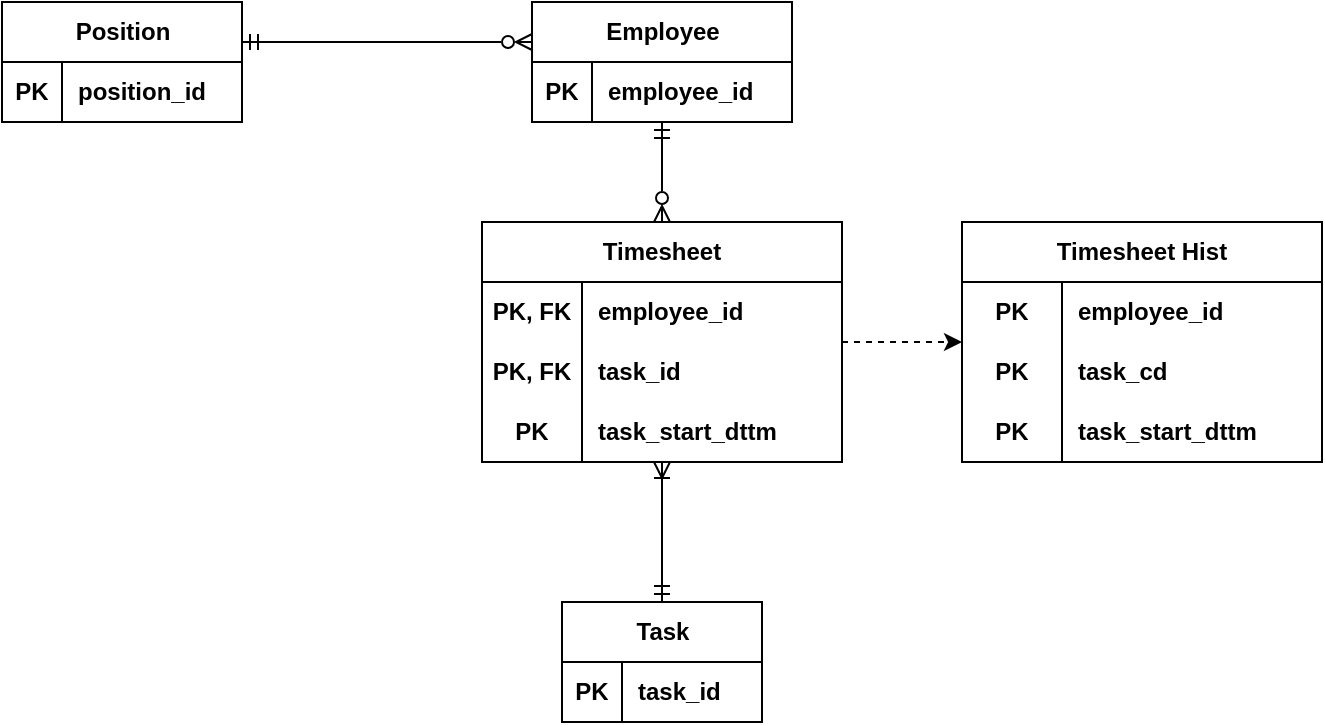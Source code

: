 <mxfile version="24.7.17" pages="3">
  <diagram name="Концептуальная модель" id="YGCHaVNQlYJQxzxed5E-">
    <mxGraphModel dx="789" dy="594" grid="1" gridSize="10" guides="1" tooltips="1" connect="1" arrows="1" fold="1" page="0" pageScale="1" pageWidth="850" pageHeight="1100" math="0" shadow="0">
      <root>
        <mxCell id="0" />
        <mxCell id="1" parent="0" />
        <mxCell id="BpwhIyYg2YdypyutH9U9-7" style="edgeStyle=orthogonalEdgeStyle;rounded=0;orthogonalLoop=1;jettySize=auto;html=1;startArrow=ERmandOne;startFill=0;endArrow=ERzeroToMany;endFill=0;" parent="1" source="1rSG0p-sCIqVp3TBMxqX-1" target="BpwhIyYg2YdypyutH9U9-16" edge="1">
          <mxGeometry relative="1" as="geometry">
            <mxPoint x="610" y="361" as="targetPoint" />
          </mxGeometry>
        </mxCell>
        <mxCell id="1rSG0p-sCIqVp3TBMxqX-1" value="Employee" style="shape=table;startSize=30;container=1;collapsible=1;childLayout=tableLayout;fixedRows=1;rowLines=0;fontStyle=1;align=center;resizeLast=1;html=1;" parent="1" vertex="1">
          <mxGeometry x="545" y="200" width="130" height="60" as="geometry">
            <mxRectangle x="330" y="320" width="70" height="30" as="alternateBounds" />
          </mxGeometry>
        </mxCell>
        <mxCell id="1rSG0p-sCIqVp3TBMxqX-2" value="" style="shape=tableRow;horizontal=0;startSize=0;swimlaneHead=0;swimlaneBody=0;fillColor=none;collapsible=0;dropTarget=0;points=[[0,0.5],[1,0.5]];portConstraint=eastwest;top=0;left=0;right=0;bottom=1;" parent="1rSG0p-sCIqVp3TBMxqX-1" vertex="1">
          <mxGeometry y="30" width="130" height="30" as="geometry" />
        </mxCell>
        <mxCell id="1rSG0p-sCIqVp3TBMxqX-3" value="PK" style="shape=partialRectangle;connectable=0;fillColor=none;top=0;left=0;bottom=0;right=0;fontStyle=1;overflow=hidden;whiteSpace=wrap;html=1;" parent="1rSG0p-sCIqVp3TBMxqX-2" vertex="1">
          <mxGeometry width="30" height="30" as="geometry">
            <mxRectangle width="30" height="30" as="alternateBounds" />
          </mxGeometry>
        </mxCell>
        <mxCell id="1rSG0p-sCIqVp3TBMxqX-4" value="employee_id" style="shape=partialRectangle;connectable=0;fillColor=none;top=0;left=0;bottom=0;right=0;align=left;spacingLeft=6;fontStyle=1;overflow=hidden;whiteSpace=wrap;html=1;" parent="1rSG0p-sCIqVp3TBMxqX-2" vertex="1">
          <mxGeometry x="30" width="100" height="30" as="geometry">
            <mxRectangle width="100" height="30" as="alternateBounds" />
          </mxGeometry>
        </mxCell>
        <mxCell id="1rSG0p-sCIqVp3TBMxqX-14" value="Position" style="shape=table;startSize=30;container=1;collapsible=1;childLayout=tableLayout;fixedRows=1;rowLines=0;fontStyle=1;align=center;resizeLast=1;html=1;" parent="1" vertex="1">
          <mxGeometry x="280" y="200" width="120" height="60" as="geometry">
            <mxRectangle x="330" y="320" width="70" height="30" as="alternateBounds" />
          </mxGeometry>
        </mxCell>
        <mxCell id="1rSG0p-sCIqVp3TBMxqX-15" value="" style="shape=tableRow;horizontal=0;startSize=0;swimlaneHead=0;swimlaneBody=0;fillColor=none;collapsible=0;dropTarget=0;points=[[0,0.5],[1,0.5]];portConstraint=eastwest;top=0;left=0;right=0;bottom=1;" parent="1rSG0p-sCIqVp3TBMxqX-14" vertex="1">
          <mxGeometry y="30" width="120" height="30" as="geometry" />
        </mxCell>
        <mxCell id="1rSG0p-sCIqVp3TBMxqX-16" value="PK" style="shape=partialRectangle;connectable=0;fillColor=none;top=0;left=0;bottom=0;right=0;fontStyle=1;overflow=hidden;whiteSpace=wrap;html=1;" parent="1rSG0p-sCIqVp3TBMxqX-15" vertex="1">
          <mxGeometry width="30" height="30" as="geometry">
            <mxRectangle width="30" height="30" as="alternateBounds" />
          </mxGeometry>
        </mxCell>
        <mxCell id="1rSG0p-sCIqVp3TBMxqX-17" value="position_id" style="shape=partialRectangle;connectable=0;fillColor=none;top=0;left=0;bottom=0;right=0;align=left;spacingLeft=6;fontStyle=1;overflow=hidden;whiteSpace=wrap;html=1;" parent="1rSG0p-sCIqVp3TBMxqX-15" vertex="1">
          <mxGeometry x="30" width="90" height="30" as="geometry">
            <mxRectangle width="90" height="30" as="alternateBounds" />
          </mxGeometry>
        </mxCell>
        <mxCell id="BpwhIyYg2YdypyutH9U9-8" style="edgeStyle=orthogonalEdgeStyle;rounded=0;orthogonalLoop=1;jettySize=auto;html=1;endArrow=ERoneToMany;endFill=0;startArrow=ERmandOne;startFill=0;" parent="1" source="1rSG0p-sCIqVp3TBMxqX-27" target="BpwhIyYg2YdypyutH9U9-16" edge="1">
          <mxGeometry relative="1" as="geometry">
            <mxPoint x="610" y="450" as="targetPoint" />
          </mxGeometry>
        </mxCell>
        <mxCell id="1rSG0p-sCIqVp3TBMxqX-27" value="Task" style="shape=table;startSize=30;container=1;collapsible=1;childLayout=tableLayout;fixedRows=1;rowLines=0;fontStyle=1;align=center;resizeLast=1;html=1;" parent="1" vertex="1">
          <mxGeometry x="560" y="500" width="100" height="60" as="geometry">
            <mxRectangle x="330" y="320" width="70" height="30" as="alternateBounds" />
          </mxGeometry>
        </mxCell>
        <mxCell id="1rSG0p-sCIqVp3TBMxqX-28" value="" style="shape=tableRow;horizontal=0;startSize=0;swimlaneHead=0;swimlaneBody=0;fillColor=none;collapsible=0;dropTarget=0;points=[[0,0.5],[1,0.5]];portConstraint=eastwest;top=0;left=0;right=0;bottom=1;" parent="1rSG0p-sCIqVp3TBMxqX-27" vertex="1">
          <mxGeometry y="30" width="100" height="30" as="geometry" />
        </mxCell>
        <mxCell id="1rSG0p-sCIqVp3TBMxqX-29" value="PK" style="shape=partialRectangle;connectable=0;fillColor=none;top=0;left=0;bottom=0;right=0;fontStyle=1;overflow=hidden;whiteSpace=wrap;html=1;" parent="1rSG0p-sCIqVp3TBMxqX-28" vertex="1">
          <mxGeometry width="30" height="30" as="geometry">
            <mxRectangle width="30" height="30" as="alternateBounds" />
          </mxGeometry>
        </mxCell>
        <mxCell id="1rSG0p-sCIqVp3TBMxqX-30" value="task_id" style="shape=partialRectangle;connectable=0;fillColor=none;top=0;left=0;bottom=0;right=0;align=left;spacingLeft=6;fontStyle=1;overflow=hidden;whiteSpace=wrap;html=1;" parent="1rSG0p-sCIqVp3TBMxqX-28" vertex="1">
          <mxGeometry x="30" width="70" height="30" as="geometry">
            <mxRectangle width="70" height="30" as="alternateBounds" />
          </mxGeometry>
        </mxCell>
        <mxCell id="BpwhIyYg2YdypyutH9U9-5" style="edgeStyle=orthogonalEdgeStyle;rounded=0;orthogonalLoop=1;jettySize=auto;html=1;endArrow=ERmandOne;endFill=0;startArrow=ERzeroToMany;startFill=0;" parent="1" source="1rSG0p-sCIqVp3TBMxqX-1" target="1rSG0p-sCIqVp3TBMxqX-14" edge="1">
          <mxGeometry relative="1" as="geometry">
            <Array as="points">
              <mxPoint x="480" y="220" />
              <mxPoint x="480" y="220" />
            </Array>
          </mxGeometry>
        </mxCell>
        <mxCell id="BpwhIyYg2YdypyutH9U9-16" value="&lt;span style=&quot;text-wrap: nowrap;&quot;&gt;Timesheet&lt;/span&gt;" style="shape=table;startSize=30;container=1;collapsible=1;childLayout=tableLayout;fixedRows=1;rowLines=0;fontStyle=1;align=center;resizeLast=1;html=1;whiteSpace=wrap;" parent="1" vertex="1">
          <mxGeometry x="520" y="310" width="180" height="120" as="geometry" />
        </mxCell>
        <mxCell id="BpwhIyYg2YdypyutH9U9-32" style="shape=tableRow;horizontal=0;startSize=0;swimlaneHead=0;swimlaneBody=0;fillColor=none;collapsible=0;dropTarget=0;points=[[0,0.5],[1,0.5]];portConstraint=eastwest;top=0;left=0;right=0;bottom=0;html=1;" parent="BpwhIyYg2YdypyutH9U9-16" vertex="1">
          <mxGeometry y="30" width="180" height="30" as="geometry" />
        </mxCell>
        <mxCell id="BpwhIyYg2YdypyutH9U9-33" value="PK, FK" style="shape=partialRectangle;connectable=0;fillColor=none;top=0;left=0;bottom=0;right=0;fontStyle=1;overflow=hidden;html=1;whiteSpace=wrap;" parent="BpwhIyYg2YdypyutH9U9-32" vertex="1">
          <mxGeometry width="50" height="30" as="geometry">
            <mxRectangle width="50" height="30" as="alternateBounds" />
          </mxGeometry>
        </mxCell>
        <mxCell id="BpwhIyYg2YdypyutH9U9-34" value="employee_id" style="shape=partialRectangle;connectable=0;fillColor=none;top=0;left=0;bottom=0;right=0;align=left;spacingLeft=6;fontStyle=1;overflow=hidden;html=1;whiteSpace=wrap;" parent="BpwhIyYg2YdypyutH9U9-32" vertex="1">
          <mxGeometry x="50" width="130" height="30" as="geometry">
            <mxRectangle width="130" height="30" as="alternateBounds" />
          </mxGeometry>
        </mxCell>
        <mxCell id="BpwhIyYg2YdypyutH9U9-17" value="" style="shape=tableRow;horizontal=0;startSize=0;swimlaneHead=0;swimlaneBody=0;fillColor=none;collapsible=0;dropTarget=0;points=[[0,0.5],[1,0.5]];portConstraint=eastwest;top=0;left=0;right=0;bottom=0;html=1;" parent="BpwhIyYg2YdypyutH9U9-16" vertex="1">
          <mxGeometry y="60" width="180" height="30" as="geometry" />
        </mxCell>
        <mxCell id="BpwhIyYg2YdypyutH9U9-18" value="PK, FK" style="shape=partialRectangle;connectable=0;fillColor=none;top=0;left=0;bottom=0;right=0;fontStyle=1;overflow=hidden;html=1;whiteSpace=wrap;" parent="BpwhIyYg2YdypyutH9U9-17" vertex="1">
          <mxGeometry width="50" height="30" as="geometry">
            <mxRectangle width="50" height="30" as="alternateBounds" />
          </mxGeometry>
        </mxCell>
        <mxCell id="BpwhIyYg2YdypyutH9U9-19" value="task_id" style="shape=partialRectangle;connectable=0;fillColor=none;top=0;left=0;bottom=0;right=0;align=left;spacingLeft=6;fontStyle=1;overflow=hidden;html=1;whiteSpace=wrap;" parent="BpwhIyYg2YdypyutH9U9-17" vertex="1">
          <mxGeometry x="50" width="130" height="30" as="geometry">
            <mxRectangle width="130" height="30" as="alternateBounds" />
          </mxGeometry>
        </mxCell>
        <mxCell id="BpwhIyYg2YdypyutH9U9-20" value="" style="shape=tableRow;horizontal=0;startSize=0;swimlaneHead=0;swimlaneBody=0;fillColor=none;collapsible=0;dropTarget=0;points=[[0,0.5],[1,0.5]];portConstraint=eastwest;top=0;left=0;right=0;bottom=1;html=1;" parent="BpwhIyYg2YdypyutH9U9-16" vertex="1">
          <mxGeometry y="90" width="180" height="30" as="geometry" />
        </mxCell>
        <mxCell id="BpwhIyYg2YdypyutH9U9-21" value="PK" style="shape=partialRectangle;connectable=0;fillColor=none;top=0;left=0;bottom=0;right=0;fontStyle=1;overflow=hidden;html=1;whiteSpace=wrap;" parent="BpwhIyYg2YdypyutH9U9-20" vertex="1">
          <mxGeometry width="50" height="30" as="geometry">
            <mxRectangle width="50" height="30" as="alternateBounds" />
          </mxGeometry>
        </mxCell>
        <mxCell id="BpwhIyYg2YdypyutH9U9-22" value="task_start_dttm" style="shape=partialRectangle;connectable=0;fillColor=none;top=0;left=0;bottom=0;right=0;align=left;spacingLeft=6;fontStyle=1;overflow=hidden;html=1;whiteSpace=wrap;" parent="BpwhIyYg2YdypyutH9U9-20" vertex="1">
          <mxGeometry x="50" width="130" height="30" as="geometry">
            <mxRectangle width="130" height="30" as="alternateBounds" />
          </mxGeometry>
        </mxCell>
        <mxCell id="BpwhIyYg2YdypyutH9U9-55" value="&lt;span style=&quot;text-wrap: nowrap;&quot;&gt;Timesheet Hist&lt;/span&gt;" style="shape=table;startSize=30;container=1;collapsible=1;childLayout=tableLayout;fixedRows=1;rowLines=0;fontStyle=1;align=center;resizeLast=1;html=1;whiteSpace=wrap;" parent="1" vertex="1">
          <mxGeometry x="760" y="310" width="180" height="120" as="geometry" />
        </mxCell>
        <mxCell id="BpwhIyYg2YdypyutH9U9-59" style="shape=tableRow;horizontal=0;startSize=0;swimlaneHead=0;swimlaneBody=0;fillColor=none;collapsible=0;dropTarget=0;points=[[0,0.5],[1,0.5]];portConstraint=eastwest;top=0;left=0;right=0;bottom=0;html=1;" parent="BpwhIyYg2YdypyutH9U9-55" vertex="1">
          <mxGeometry y="30" width="180" height="30" as="geometry" />
        </mxCell>
        <mxCell id="BpwhIyYg2YdypyutH9U9-60" value="PK" style="shape=partialRectangle;connectable=0;fillColor=none;top=0;left=0;bottom=0;right=0;fontStyle=1;overflow=hidden;html=1;whiteSpace=wrap;" parent="BpwhIyYg2YdypyutH9U9-59" vertex="1">
          <mxGeometry width="50" height="30" as="geometry">
            <mxRectangle width="50" height="30" as="alternateBounds" />
          </mxGeometry>
        </mxCell>
        <mxCell id="BpwhIyYg2YdypyutH9U9-61" value="employee_id" style="shape=partialRectangle;connectable=0;fillColor=none;top=0;left=0;bottom=0;right=0;align=left;spacingLeft=6;fontStyle=1;overflow=hidden;html=1;whiteSpace=wrap;" parent="BpwhIyYg2YdypyutH9U9-59" vertex="1">
          <mxGeometry x="50" width="130" height="30" as="geometry">
            <mxRectangle width="130" height="30" as="alternateBounds" />
          </mxGeometry>
        </mxCell>
        <mxCell id="BpwhIyYg2YdypyutH9U9-56" value="" style="shape=tableRow;horizontal=0;startSize=0;swimlaneHead=0;swimlaneBody=0;fillColor=none;collapsible=0;dropTarget=0;points=[[0,0.5],[1,0.5]];portConstraint=eastwest;top=0;left=0;right=0;bottom=0;html=1;" parent="BpwhIyYg2YdypyutH9U9-55" vertex="1">
          <mxGeometry y="60" width="180" height="30" as="geometry" />
        </mxCell>
        <mxCell id="BpwhIyYg2YdypyutH9U9-57" value="PK" style="shape=partialRectangle;connectable=0;fillColor=none;top=0;left=0;bottom=0;right=0;fontStyle=1;overflow=hidden;html=1;whiteSpace=wrap;" parent="BpwhIyYg2YdypyutH9U9-56" vertex="1">
          <mxGeometry width="50" height="30" as="geometry">
            <mxRectangle width="50" height="30" as="alternateBounds" />
          </mxGeometry>
        </mxCell>
        <mxCell id="BpwhIyYg2YdypyutH9U9-58" value="task_сd" style="shape=partialRectangle;connectable=0;fillColor=none;top=0;left=0;bottom=0;right=0;align=left;spacingLeft=6;fontStyle=1;overflow=hidden;html=1;whiteSpace=wrap;" parent="BpwhIyYg2YdypyutH9U9-56" vertex="1">
          <mxGeometry x="50" width="130" height="30" as="geometry">
            <mxRectangle width="130" height="30" as="alternateBounds" />
          </mxGeometry>
        </mxCell>
        <mxCell id="BpwhIyYg2YdypyutH9U9-62" value="" style="shape=tableRow;horizontal=0;startSize=0;swimlaneHead=0;swimlaneBody=0;fillColor=none;collapsible=0;dropTarget=0;points=[[0,0.5],[1,0.5]];portConstraint=eastwest;top=0;left=0;right=0;bottom=1;html=1;" parent="BpwhIyYg2YdypyutH9U9-55" vertex="1">
          <mxGeometry y="90" width="180" height="30" as="geometry" />
        </mxCell>
        <mxCell id="BpwhIyYg2YdypyutH9U9-63" value="PK" style="shape=partialRectangle;connectable=0;fillColor=none;top=0;left=0;bottom=0;right=0;fontStyle=1;overflow=hidden;html=1;whiteSpace=wrap;" parent="BpwhIyYg2YdypyutH9U9-62" vertex="1">
          <mxGeometry width="50" height="30" as="geometry">
            <mxRectangle width="50" height="30" as="alternateBounds" />
          </mxGeometry>
        </mxCell>
        <mxCell id="BpwhIyYg2YdypyutH9U9-64" value="task_start_dttm" style="shape=partialRectangle;connectable=0;fillColor=none;top=0;left=0;bottom=0;right=0;align=left;spacingLeft=6;fontStyle=1;overflow=hidden;html=1;whiteSpace=wrap;" parent="BpwhIyYg2YdypyutH9U9-62" vertex="1">
          <mxGeometry x="50" width="130" height="30" as="geometry">
            <mxRectangle width="130" height="30" as="alternateBounds" />
          </mxGeometry>
        </mxCell>
        <mxCell id="EBe_t_h7fwxCYwzBiqMt-1" style="edgeStyle=orthogonalEdgeStyle;rounded=0;orthogonalLoop=1;jettySize=auto;html=1;dashed=1;" parent="1" source="BpwhIyYg2YdypyutH9U9-16" target="BpwhIyYg2YdypyutH9U9-55" edge="1">
          <mxGeometry relative="1" as="geometry">
            <mxPoint x="730" y="480" as="sourcePoint" />
            <mxPoint x="960" y="480" as="targetPoint" />
          </mxGeometry>
        </mxCell>
      </root>
    </mxGraphModel>
  </diagram>
  <diagram id="cZC7xE5C72hdPmzA6fh2" name="Логическая модель">
    <mxGraphModel dx="1026" dy="772" grid="1" gridSize="10" guides="1" tooltips="1" connect="1" arrows="1" fold="1" page="0" pageScale="1" pageWidth="850" pageHeight="1100" math="0" shadow="0">
      <root>
        <mxCell id="0" />
        <mxCell id="1" parent="0" />
        <mxCell id="rHNUSyJLFx1kCCoQqMw8-1" style="edgeStyle=orthogonalEdgeStyle;rounded=1;orthogonalLoop=1;jettySize=auto;html=1;startArrow=ERmandOne;startFill=0;endArrow=ERzeroToMany;endFill=0;curved=0;" parent="1" source="rHNUSyJLFx1kCCoQqMw8-3" target="rHNUSyJLFx1kCCoQqMw8-20" edge="1">
          <mxGeometry relative="1" as="geometry">
            <mxPoint x="610" y="361" as="targetPoint" />
            <Array as="points">
              <mxPoint x="730" y="235" />
              <mxPoint x="730" y="415" />
            </Array>
          </mxGeometry>
        </mxCell>
        <mxCell id="rHNUSyJLFx1kCCoQqMw8-2" value="Employee" style="shape=table;startSize=30;container=1;collapsible=1;childLayout=tableLayout;fixedRows=1;rowLines=0;fontStyle=1;align=center;resizeLast=1;html=1;" parent="1" vertex="1">
          <mxGeometry x="520" y="190" width="180" height="120" as="geometry">
            <mxRectangle x="330" y="320" width="70" height="30" as="alternateBounds" />
          </mxGeometry>
        </mxCell>
        <mxCell id="rHNUSyJLFx1kCCoQqMw8-3" value="" style="shape=tableRow;horizontal=0;startSize=0;swimlaneHead=0;swimlaneBody=0;fillColor=none;collapsible=0;dropTarget=0;points=[[0,0.5],[1,0.5]];portConstraint=eastwest;top=0;left=0;right=0;bottom=1;" parent="rHNUSyJLFx1kCCoQqMw8-2" vertex="1">
          <mxGeometry y="30" width="180" height="30" as="geometry" />
        </mxCell>
        <mxCell id="rHNUSyJLFx1kCCoQqMw8-4" value="PK" style="shape=partialRectangle;connectable=0;fillColor=none;top=0;left=0;bottom=0;right=0;fontStyle=1;overflow=hidden;whiteSpace=wrap;html=1;" parent="rHNUSyJLFx1kCCoQqMw8-3" vertex="1">
          <mxGeometry width="30" height="30" as="geometry">
            <mxRectangle width="30" height="30" as="alternateBounds" />
          </mxGeometry>
        </mxCell>
        <mxCell id="rHNUSyJLFx1kCCoQqMw8-5" value="employee_id" style="shape=partialRectangle;connectable=0;fillColor=none;top=0;left=0;bottom=0;right=0;align=left;spacingLeft=6;fontStyle=1;overflow=hidden;whiteSpace=wrap;html=1;" parent="rHNUSyJLFx1kCCoQqMw8-3" vertex="1">
          <mxGeometry x="30" width="150" height="30" as="geometry">
            <mxRectangle width="150" height="30" as="alternateBounds" />
          </mxGeometry>
        </mxCell>
        <mxCell id="rHNUSyJLFx1kCCoQqMw8-51" style="shape=tableRow;horizontal=0;startSize=0;swimlaneHead=0;swimlaneBody=0;fillColor=none;collapsible=0;dropTarget=0;points=[[0,0.5],[1,0.5]];portConstraint=eastwest;top=0;left=0;right=0;bottom=0;" parent="rHNUSyJLFx1kCCoQqMw8-2" vertex="1">
          <mxGeometry y="60" width="180" height="30" as="geometry" />
        </mxCell>
        <mxCell id="rHNUSyJLFx1kCCoQqMw8-52" value="FK" style="shape=partialRectangle;connectable=0;fillColor=none;top=0;left=0;bottom=0;right=0;fontStyle=1;overflow=hidden;whiteSpace=wrap;html=1;" parent="rHNUSyJLFx1kCCoQqMw8-51" vertex="1">
          <mxGeometry width="30" height="30" as="geometry">
            <mxRectangle width="30" height="30" as="alternateBounds" />
          </mxGeometry>
        </mxCell>
        <mxCell id="rHNUSyJLFx1kCCoQqMw8-53" value="position_id" style="shape=partialRectangle;connectable=0;fillColor=none;top=0;left=0;bottom=0;right=0;align=left;spacingLeft=6;fontStyle=1;overflow=hidden;whiteSpace=wrap;html=1;" parent="rHNUSyJLFx1kCCoQqMw8-51" vertex="1">
          <mxGeometry x="30" width="150" height="30" as="geometry">
            <mxRectangle width="150" height="30" as="alternateBounds" />
          </mxGeometry>
        </mxCell>
        <mxCell id="rHNUSyJLFx1kCCoQqMw8-48" style="shape=tableRow;horizontal=0;startSize=0;swimlaneHead=0;swimlaneBody=0;fillColor=none;collapsible=0;dropTarget=0;points=[[0,0.5],[1,0.5]];portConstraint=eastwest;top=0;left=0;right=0;bottom=1;" parent="rHNUSyJLFx1kCCoQqMw8-2" vertex="1">
          <mxGeometry y="90" width="180" height="30" as="geometry" />
        </mxCell>
        <mxCell id="rHNUSyJLFx1kCCoQqMw8-49" value="UK" style="shape=partialRectangle;connectable=0;fillColor=none;top=0;left=0;bottom=0;right=0;fontStyle=1;overflow=hidden;whiteSpace=wrap;html=1;" parent="rHNUSyJLFx1kCCoQqMw8-48" vertex="1">
          <mxGeometry width="30" height="30" as="geometry">
            <mxRectangle width="30" height="30" as="alternateBounds" />
          </mxGeometry>
        </mxCell>
        <mxCell id="rHNUSyJLFx1kCCoQqMw8-50" value="employee_full_name" style="shape=partialRectangle;connectable=0;fillColor=none;top=0;left=0;bottom=0;right=0;align=left;spacingLeft=6;fontStyle=1;overflow=hidden;whiteSpace=wrap;html=1;" parent="rHNUSyJLFx1kCCoQqMw8-48" vertex="1">
          <mxGeometry x="30" width="150" height="30" as="geometry">
            <mxRectangle width="150" height="30" as="alternateBounds" />
          </mxGeometry>
        </mxCell>
        <mxCell id="rHNUSyJLFx1kCCoQqMw8-6" value="Position" style="shape=table;startSize=30;container=1;collapsible=1;childLayout=tableLayout;fixedRows=1;rowLines=0;fontStyle=1;align=center;resizeLast=1;html=1;" parent="1" vertex="1">
          <mxGeometry x="230" y="200" width="150" height="120" as="geometry">
            <mxRectangle x="330" y="320" width="70" height="30" as="alternateBounds" />
          </mxGeometry>
        </mxCell>
        <mxCell id="87LOSaYdsRf2b08clw1U-1" style="shape=tableRow;horizontal=0;startSize=0;swimlaneHead=0;swimlaneBody=0;fillColor=none;collapsible=0;dropTarget=0;points=[[0,0.5],[1,0.5]];portConstraint=eastwest;top=0;left=0;right=0;bottom=1;" parent="rHNUSyJLFx1kCCoQqMw8-6" vertex="1">
          <mxGeometry y="30" width="150" height="30" as="geometry" />
        </mxCell>
        <mxCell id="87LOSaYdsRf2b08clw1U-2" value="PK" style="shape=partialRectangle;connectable=0;fillColor=none;top=0;left=0;bottom=0;right=0;fontStyle=1;overflow=hidden;whiteSpace=wrap;html=1;" parent="87LOSaYdsRf2b08clw1U-1" vertex="1">
          <mxGeometry width="30" height="30" as="geometry">
            <mxRectangle width="30" height="30" as="alternateBounds" />
          </mxGeometry>
        </mxCell>
        <mxCell id="87LOSaYdsRf2b08clw1U-3" value="position_id" style="shape=partialRectangle;connectable=0;fillColor=none;top=0;left=0;bottom=0;right=0;align=left;spacingLeft=6;fontStyle=1;overflow=hidden;whiteSpace=wrap;html=1;" parent="87LOSaYdsRf2b08clw1U-1" vertex="1">
          <mxGeometry x="30" width="120" height="30" as="geometry">
            <mxRectangle width="120" height="30" as="alternateBounds" />
          </mxGeometry>
        </mxCell>
        <mxCell id="rHNUSyJLFx1kCCoQqMw8-7" value="" style="shape=tableRow;horizontal=0;startSize=0;swimlaneHead=0;swimlaneBody=0;fillColor=none;collapsible=0;dropTarget=0;points=[[0,0.5],[1,0.5]];portConstraint=eastwest;top=0;left=0;right=0;bottom=0;" parent="rHNUSyJLFx1kCCoQqMw8-6" vertex="1">
          <mxGeometry y="60" width="150" height="30" as="geometry" />
        </mxCell>
        <mxCell id="rHNUSyJLFx1kCCoQqMw8-8" value="UK" style="shape=partialRectangle;connectable=0;fillColor=none;top=0;left=0;bottom=0;right=0;fontStyle=1;overflow=hidden;whiteSpace=wrap;html=1;" parent="rHNUSyJLFx1kCCoQqMw8-7" vertex="1">
          <mxGeometry width="30" height="30" as="geometry">
            <mxRectangle width="30" height="30" as="alternateBounds" />
          </mxGeometry>
        </mxCell>
        <mxCell id="rHNUSyJLFx1kCCoQqMw8-9" value="position_nm" style="shape=partialRectangle;connectable=0;fillColor=none;top=0;left=0;bottom=0;right=0;align=left;spacingLeft=6;fontStyle=1;overflow=hidden;whiteSpace=wrap;html=1;" parent="rHNUSyJLFx1kCCoQqMw8-7" vertex="1">
          <mxGeometry x="30" width="120" height="30" as="geometry">
            <mxRectangle width="120" height="30" as="alternateBounds" />
          </mxGeometry>
        </mxCell>
        <mxCell id="rHNUSyJLFx1kCCoQqMw8-36" style="shape=tableRow;horizontal=0;startSize=0;swimlaneHead=0;swimlaneBody=0;fillColor=none;collapsible=0;dropTarget=0;points=[[0,0.5],[1,0.5]];portConstraint=eastwest;top=0;left=0;right=0;bottom=0;" parent="rHNUSyJLFx1kCCoQqMw8-6" vertex="1">
          <mxGeometry y="90" width="150" height="30" as="geometry" />
        </mxCell>
        <mxCell id="rHNUSyJLFx1kCCoQqMw8-37" style="shape=partialRectangle;connectable=0;fillColor=none;top=0;left=0;bottom=0;right=0;fontStyle=1;overflow=hidden;whiteSpace=wrap;html=1;" parent="rHNUSyJLFx1kCCoQqMw8-36" vertex="1">
          <mxGeometry width="30" height="30" as="geometry">
            <mxRectangle width="30" height="30" as="alternateBounds" />
          </mxGeometry>
        </mxCell>
        <mxCell id="rHNUSyJLFx1kCCoQqMw8-38" value="hh_billing_rate" style="shape=partialRectangle;connectable=0;fillColor=none;top=0;left=0;bottom=0;right=0;align=left;spacingLeft=6;fontStyle=1;overflow=hidden;whiteSpace=wrap;html=1;" parent="rHNUSyJLFx1kCCoQqMw8-36" vertex="1">
          <mxGeometry x="30" width="120" height="30" as="geometry">
            <mxRectangle width="120" height="30" as="alternateBounds" />
          </mxGeometry>
        </mxCell>
        <mxCell id="rHNUSyJLFx1kCCoQqMw8-10" style="edgeStyle=orthogonalEdgeStyle;rounded=1;orthogonalLoop=1;jettySize=auto;html=1;endArrow=ERoneToMany;endFill=0;startArrow=ERmandOne;startFill=0;curved=0;" parent="1" source="rHNUSyJLFx1kCCoQqMw8-12" target="rHNUSyJLFx1kCCoQqMw8-17" edge="1">
          <mxGeometry relative="1" as="geometry">
            <mxPoint x="610" y="450" as="targetPoint" />
            <Array as="points">
              <mxPoint x="450" y="635" />
              <mxPoint x="450" y="445" />
            </Array>
          </mxGeometry>
        </mxCell>
        <mxCell id="rHNUSyJLFx1kCCoQqMw8-11" value="Task" style="shape=table;startSize=30;container=1;collapsible=1;childLayout=tableLayout;fixedRows=1;rowLines=0;fontStyle=1;align=center;resizeLast=1;html=1;" parent="1" vertex="1">
          <mxGeometry x="550" y="590" width="110" height="90" as="geometry">
            <mxRectangle x="330" y="320" width="70" height="30" as="alternateBounds" />
          </mxGeometry>
        </mxCell>
        <mxCell id="rHNUSyJLFx1kCCoQqMw8-12" value="" style="shape=tableRow;horizontal=0;startSize=0;swimlaneHead=0;swimlaneBody=0;fillColor=none;collapsible=0;dropTarget=0;points=[[0,0.5],[1,0.5]];portConstraint=eastwest;top=0;left=0;right=0;bottom=1;" parent="rHNUSyJLFx1kCCoQqMw8-11" vertex="1">
          <mxGeometry y="30" width="110" height="30" as="geometry" />
        </mxCell>
        <mxCell id="rHNUSyJLFx1kCCoQqMw8-13" value="PK" style="shape=partialRectangle;connectable=0;fillColor=none;top=0;left=0;bottom=0;right=0;fontStyle=1;overflow=hidden;whiteSpace=wrap;html=1;" parent="rHNUSyJLFx1kCCoQqMw8-12" vertex="1">
          <mxGeometry width="30" height="30" as="geometry">
            <mxRectangle width="30" height="30" as="alternateBounds" />
          </mxGeometry>
        </mxCell>
        <mxCell id="rHNUSyJLFx1kCCoQqMw8-14" value="task_id" style="shape=partialRectangle;connectable=0;fillColor=none;top=0;left=0;bottom=0;right=0;align=left;spacingLeft=6;fontStyle=1;overflow=hidden;whiteSpace=wrap;html=1;" parent="rHNUSyJLFx1kCCoQqMw8-12" vertex="1">
          <mxGeometry x="30" width="80" height="30" as="geometry">
            <mxRectangle width="80" height="30" as="alternateBounds" />
          </mxGeometry>
        </mxCell>
        <mxCell id="xZWFMpZ-B2aAHOHZG7z3-1" style="shape=tableRow;horizontal=0;startSize=0;swimlaneHead=0;swimlaneBody=0;fillColor=none;collapsible=0;dropTarget=0;points=[[0,0.5],[1,0.5]];portConstraint=eastwest;top=0;left=0;right=0;bottom=1;" parent="rHNUSyJLFx1kCCoQqMw8-11" vertex="1">
          <mxGeometry y="60" width="110" height="30" as="geometry" />
        </mxCell>
        <mxCell id="xZWFMpZ-B2aAHOHZG7z3-2" value="UK" style="shape=partialRectangle;connectable=0;fillColor=none;top=0;left=0;bottom=0;right=0;fontStyle=1;overflow=hidden;whiteSpace=wrap;html=1;" parent="xZWFMpZ-B2aAHOHZG7z3-1" vertex="1">
          <mxGeometry width="30" height="30" as="geometry">
            <mxRectangle width="30" height="30" as="alternateBounds" />
          </mxGeometry>
        </mxCell>
        <mxCell id="xZWFMpZ-B2aAHOHZG7z3-3" value="task_cd" style="shape=partialRectangle;connectable=0;fillColor=none;top=0;left=0;bottom=0;right=0;align=left;spacingLeft=6;fontStyle=1;overflow=hidden;whiteSpace=wrap;html=1;" parent="xZWFMpZ-B2aAHOHZG7z3-1" vertex="1">
          <mxGeometry x="30" width="80" height="30" as="geometry">
            <mxRectangle width="80" height="30" as="alternateBounds" />
          </mxGeometry>
        </mxCell>
        <mxCell id="rHNUSyJLFx1kCCoQqMw8-15" style="edgeStyle=orthogonalEdgeStyle;rounded=1;orthogonalLoop=1;jettySize=auto;html=1;endArrow=ERmandOne;endFill=0;startArrow=ERzeroToMany;startFill=0;curved=0;" parent="1" source="rHNUSyJLFx1kCCoQqMw8-51" target="87LOSaYdsRf2b08clw1U-1" edge="1">
          <mxGeometry relative="1" as="geometry">
            <Array as="points" />
          </mxGeometry>
        </mxCell>
        <mxCell id="rHNUSyJLFx1kCCoQqMw8-16" value="&lt;span style=&quot;text-wrap: nowrap;&quot;&gt;Timesheet&lt;/span&gt;" style="shape=table;startSize=30;container=1;collapsible=1;childLayout=tableLayout;fixedRows=1;rowLines=0;fontStyle=1;align=center;resizeLast=1;html=1;whiteSpace=wrap;" parent="1" vertex="1">
          <mxGeometry x="515" y="370" width="190" height="150" as="geometry" />
        </mxCell>
        <mxCell id="rHNUSyJLFx1kCCoQqMw8-20" style="shape=tableRow;horizontal=0;startSize=0;swimlaneHead=0;swimlaneBody=0;fillColor=none;collapsible=0;dropTarget=0;points=[[0,0.5],[1,0.5]];portConstraint=eastwest;top=0;left=0;right=0;bottom=0;html=1;" parent="rHNUSyJLFx1kCCoQqMw8-16" vertex="1">
          <mxGeometry y="30" width="190" height="30" as="geometry" />
        </mxCell>
        <mxCell id="rHNUSyJLFx1kCCoQqMw8-21" value="PK, FK" style="shape=partialRectangle;connectable=0;fillColor=none;top=0;left=0;bottom=0;right=0;fontStyle=1;overflow=hidden;html=1;whiteSpace=wrap;" parent="rHNUSyJLFx1kCCoQqMw8-20" vertex="1">
          <mxGeometry width="50" height="30" as="geometry">
            <mxRectangle width="50" height="30" as="alternateBounds" />
          </mxGeometry>
        </mxCell>
        <mxCell id="rHNUSyJLFx1kCCoQqMw8-22" value="employee_id" style="shape=partialRectangle;connectable=0;fillColor=none;top=0;left=0;bottom=0;right=0;align=left;spacingLeft=6;fontStyle=1;overflow=hidden;html=1;whiteSpace=wrap;" parent="rHNUSyJLFx1kCCoQqMw8-20" vertex="1">
          <mxGeometry x="50" width="140" height="30" as="geometry">
            <mxRectangle width="140" height="30" as="alternateBounds" />
          </mxGeometry>
        </mxCell>
        <mxCell id="rHNUSyJLFx1kCCoQqMw8-17" value="" style="shape=tableRow;horizontal=0;startSize=0;swimlaneHead=0;swimlaneBody=0;fillColor=none;collapsible=0;dropTarget=0;points=[[0,0.5],[1,0.5]];portConstraint=eastwest;top=0;left=0;right=0;bottom=0;html=1;" parent="rHNUSyJLFx1kCCoQqMw8-16" vertex="1">
          <mxGeometry y="60" width="190" height="30" as="geometry" />
        </mxCell>
        <mxCell id="rHNUSyJLFx1kCCoQqMw8-18" value="PK, FK" style="shape=partialRectangle;connectable=0;fillColor=none;top=0;left=0;bottom=0;right=0;fontStyle=1;overflow=hidden;html=1;whiteSpace=wrap;" parent="rHNUSyJLFx1kCCoQqMw8-17" vertex="1">
          <mxGeometry width="50" height="30" as="geometry">
            <mxRectangle width="50" height="30" as="alternateBounds" />
          </mxGeometry>
        </mxCell>
        <mxCell id="rHNUSyJLFx1kCCoQqMw8-19" value="task_id" style="shape=partialRectangle;connectable=0;fillColor=none;top=0;left=0;bottom=0;right=0;align=left;spacingLeft=6;fontStyle=1;overflow=hidden;html=1;whiteSpace=wrap;" parent="rHNUSyJLFx1kCCoQqMw8-17" vertex="1">
          <mxGeometry x="50" width="140" height="30" as="geometry">
            <mxRectangle width="140" height="30" as="alternateBounds" />
          </mxGeometry>
        </mxCell>
        <mxCell id="rHNUSyJLFx1kCCoQqMw8-23" value="" style="shape=tableRow;horizontal=0;startSize=0;swimlaneHead=0;swimlaneBody=0;fillColor=none;collapsible=0;dropTarget=0;points=[[0,0.5],[1,0.5]];portConstraint=eastwest;top=0;left=0;right=0;bottom=1;html=1;" parent="rHNUSyJLFx1kCCoQqMw8-16" vertex="1">
          <mxGeometry y="90" width="190" height="30" as="geometry" />
        </mxCell>
        <mxCell id="rHNUSyJLFx1kCCoQqMw8-24" value="PK" style="shape=partialRectangle;connectable=0;fillColor=none;top=0;left=0;bottom=0;right=0;fontStyle=1;overflow=hidden;html=1;whiteSpace=wrap;" parent="rHNUSyJLFx1kCCoQqMw8-23" vertex="1">
          <mxGeometry width="50" height="30" as="geometry">
            <mxRectangle width="50" height="30" as="alternateBounds" />
          </mxGeometry>
        </mxCell>
        <mxCell id="rHNUSyJLFx1kCCoQqMw8-25" value="task_start_dttm" style="shape=partialRectangle;connectable=0;fillColor=none;top=0;left=0;bottom=0;right=0;align=left;spacingLeft=6;fontStyle=1;overflow=hidden;html=1;whiteSpace=wrap;" parent="rHNUSyJLFx1kCCoQqMw8-23" vertex="1">
          <mxGeometry x="50" width="140" height="30" as="geometry">
            <mxRectangle width="140" height="30" as="alternateBounds" />
          </mxGeometry>
        </mxCell>
        <mxCell id="rHNUSyJLFx1kCCoQqMw8-55" style="shape=tableRow;horizontal=0;startSize=0;swimlaneHead=0;swimlaneBody=0;fillColor=none;collapsible=0;dropTarget=0;points=[[0,0.5],[1,0.5]];portConstraint=eastwest;top=0;left=0;right=0;bottom=1;html=1;" parent="rHNUSyJLFx1kCCoQqMw8-16" vertex="1">
          <mxGeometry y="120" width="190" height="30" as="geometry" />
        </mxCell>
        <mxCell id="rHNUSyJLFx1kCCoQqMw8-56" style="shape=partialRectangle;connectable=0;fillColor=none;top=0;left=0;bottom=0;right=0;fontStyle=1;overflow=hidden;html=1;whiteSpace=wrap;" parent="rHNUSyJLFx1kCCoQqMw8-55" vertex="1">
          <mxGeometry width="50" height="30" as="geometry">
            <mxRectangle width="50" height="30" as="alternateBounds" />
          </mxGeometry>
        </mxCell>
        <mxCell id="rHNUSyJLFx1kCCoQqMw8-57" value="task_end_dttm" style="shape=partialRectangle;connectable=0;fillColor=none;top=0;left=0;bottom=0;right=0;align=left;spacingLeft=6;fontStyle=1;overflow=hidden;html=1;whiteSpace=wrap;" parent="rHNUSyJLFx1kCCoQqMw8-55" vertex="1">
          <mxGeometry x="50" width="140" height="30" as="geometry">
            <mxRectangle width="140" height="30" as="alternateBounds" />
          </mxGeometry>
        </mxCell>
        <mxCell id="rHNUSyJLFx1kCCoQqMw8-58" value="&lt;span style=&quot;text-wrap: nowrap;&quot;&gt;Timesheet Hist&lt;/span&gt;" style="shape=table;startSize=30;container=1;collapsible=1;childLayout=tableLayout;fixedRows=1;rowLines=0;fontStyle=1;align=center;resizeLast=1;html=1;whiteSpace=wrap;" parent="1" vertex="1">
          <mxGeometry x="790" y="370" width="190" height="150" as="geometry" />
        </mxCell>
        <mxCell id="rHNUSyJLFx1kCCoQqMw8-62" style="shape=tableRow;horizontal=0;startSize=0;swimlaneHead=0;swimlaneBody=0;fillColor=none;collapsible=0;dropTarget=0;points=[[0,0.5],[1,0.5]];portConstraint=eastwest;top=0;left=0;right=0;bottom=0;html=1;" parent="rHNUSyJLFx1kCCoQqMw8-58" vertex="1">
          <mxGeometry y="30" width="190" height="30" as="geometry" />
        </mxCell>
        <mxCell id="rHNUSyJLFx1kCCoQqMw8-63" value="PK" style="shape=partialRectangle;connectable=0;fillColor=none;top=0;left=0;bottom=0;right=0;fontStyle=1;overflow=hidden;html=1;whiteSpace=wrap;" parent="rHNUSyJLFx1kCCoQqMw8-62" vertex="1">
          <mxGeometry width="50" height="30" as="geometry">
            <mxRectangle width="50" height="30" as="alternateBounds" />
          </mxGeometry>
        </mxCell>
        <mxCell id="rHNUSyJLFx1kCCoQqMw8-64" value="employee_id" style="shape=partialRectangle;connectable=0;fillColor=none;top=0;left=0;bottom=0;right=0;align=left;spacingLeft=6;fontStyle=1;overflow=hidden;html=1;whiteSpace=wrap;" parent="rHNUSyJLFx1kCCoQqMw8-62" vertex="1">
          <mxGeometry x="50" width="140" height="30" as="geometry">
            <mxRectangle width="140" height="30" as="alternateBounds" />
          </mxGeometry>
        </mxCell>
        <mxCell id="rHNUSyJLFx1kCCoQqMw8-59" value="" style="shape=tableRow;horizontal=0;startSize=0;swimlaneHead=0;swimlaneBody=0;fillColor=none;collapsible=0;dropTarget=0;points=[[0,0.5],[1,0.5]];portConstraint=eastwest;top=0;left=0;right=0;bottom=0;html=1;" parent="rHNUSyJLFx1kCCoQqMw8-58" vertex="1">
          <mxGeometry y="60" width="190" height="30" as="geometry" />
        </mxCell>
        <mxCell id="rHNUSyJLFx1kCCoQqMw8-60" value="PK" style="shape=partialRectangle;connectable=0;fillColor=none;top=0;left=0;bottom=0;right=0;fontStyle=1;overflow=hidden;html=1;whiteSpace=wrap;" parent="rHNUSyJLFx1kCCoQqMw8-59" vertex="1">
          <mxGeometry width="50" height="30" as="geometry">
            <mxRectangle width="50" height="30" as="alternateBounds" />
          </mxGeometry>
        </mxCell>
        <mxCell id="rHNUSyJLFx1kCCoQqMw8-61" value="task_сd" style="shape=partialRectangle;connectable=0;fillColor=none;top=0;left=0;bottom=0;right=0;align=left;spacingLeft=6;fontStyle=1;overflow=hidden;html=1;whiteSpace=wrap;" parent="rHNUSyJLFx1kCCoQqMw8-59" vertex="1">
          <mxGeometry x="50" width="140" height="30" as="geometry">
            <mxRectangle width="140" height="30" as="alternateBounds" />
          </mxGeometry>
        </mxCell>
        <mxCell id="rHNUSyJLFx1kCCoQqMw8-65" value="" style="shape=tableRow;horizontal=0;startSize=0;swimlaneHead=0;swimlaneBody=0;fillColor=none;collapsible=0;dropTarget=0;points=[[0,0.5],[1,0.5]];portConstraint=eastwest;top=0;left=0;right=0;bottom=1;html=1;" parent="rHNUSyJLFx1kCCoQqMw8-58" vertex="1">
          <mxGeometry y="90" width="190" height="30" as="geometry" />
        </mxCell>
        <mxCell id="rHNUSyJLFx1kCCoQqMw8-66" value="PK" style="shape=partialRectangle;connectable=0;fillColor=none;top=0;left=0;bottom=0;right=0;fontStyle=1;overflow=hidden;html=1;whiteSpace=wrap;" parent="rHNUSyJLFx1kCCoQqMw8-65" vertex="1">
          <mxGeometry width="50" height="30" as="geometry">
            <mxRectangle width="50" height="30" as="alternateBounds" />
          </mxGeometry>
        </mxCell>
        <mxCell id="rHNUSyJLFx1kCCoQqMw8-67" value="task_start_dttm" style="shape=partialRectangle;connectable=0;fillColor=none;top=0;left=0;bottom=0;right=0;align=left;spacingLeft=6;fontStyle=1;overflow=hidden;html=1;whiteSpace=wrap;" parent="rHNUSyJLFx1kCCoQqMw8-65" vertex="1">
          <mxGeometry x="50" width="140" height="30" as="geometry">
            <mxRectangle width="140" height="30" as="alternateBounds" />
          </mxGeometry>
        </mxCell>
        <mxCell id="rHNUSyJLFx1kCCoQqMw8-68" style="shape=tableRow;horizontal=0;startSize=0;swimlaneHead=0;swimlaneBody=0;fillColor=none;collapsible=0;dropTarget=0;points=[[0,0.5],[1,0.5]];portConstraint=eastwest;top=0;left=0;right=0;bottom=1;html=1;" parent="rHNUSyJLFx1kCCoQqMw8-58" vertex="1">
          <mxGeometry y="120" width="190" height="30" as="geometry" />
        </mxCell>
        <mxCell id="rHNUSyJLFx1kCCoQqMw8-69" style="shape=partialRectangle;connectable=0;fillColor=none;top=0;left=0;bottom=0;right=0;fontStyle=1;overflow=hidden;html=1;whiteSpace=wrap;" parent="rHNUSyJLFx1kCCoQqMw8-68" vertex="1">
          <mxGeometry width="50" height="30" as="geometry">
            <mxRectangle width="50" height="30" as="alternateBounds" />
          </mxGeometry>
        </mxCell>
        <mxCell id="rHNUSyJLFx1kCCoQqMw8-70" value="task_end_dttm" style="shape=partialRectangle;connectable=0;fillColor=none;top=0;left=0;bottom=0;right=0;align=left;spacingLeft=6;fontStyle=1;overflow=hidden;html=1;whiteSpace=wrap;" parent="rHNUSyJLFx1kCCoQqMw8-68" vertex="1">
          <mxGeometry x="50" width="140" height="30" as="geometry">
            <mxRectangle width="140" height="30" as="alternateBounds" />
          </mxGeometry>
        </mxCell>
        <mxCell id="P19pQZwgwBLo11k2V4Aq-1" style="edgeStyle=orthogonalEdgeStyle;rounded=0;orthogonalLoop=1;jettySize=auto;html=1;dashed=1;" parent="1" source="rHNUSyJLFx1kCCoQqMw8-16" target="rHNUSyJLFx1kCCoQqMw8-58" edge="1">
          <mxGeometry relative="1" as="geometry">
            <mxPoint x="730" y="480" as="sourcePoint" />
            <mxPoint x="960" y="480" as="targetPoint" />
          </mxGeometry>
        </mxCell>
      </root>
    </mxGraphModel>
  </diagram>
  <diagram id="t36IYiVzDJUJGYEBDYh4" name="Физическая модель">
    <mxGraphModel dx="1426" dy="772" grid="1" gridSize="10" guides="1" tooltips="1" connect="1" arrows="1" fold="1" page="0" pageScale="1" pageWidth="850" pageHeight="1100" math="0" shadow="0">
      <root>
        <mxCell id="0" />
        <mxCell id="1" parent="0" />
        <mxCell id="SgA9TpNx8KUDWIxdJL9E-54" style="edgeStyle=orthogonalEdgeStyle;rounded=1;orthogonalLoop=1;jettySize=auto;html=1;startArrow=ERmandOne;startFill=0;endArrow=ERzeroToMany;endFill=0;curved=0;" parent="1" source="SgA9TpNx8KUDWIxdJL9E-56" target="SgA9TpNx8KUDWIxdJL9E-82" edge="1">
          <mxGeometry relative="1" as="geometry">
            <mxPoint x="620" y="371" as="targetPoint" />
            <Array as="points">
              <mxPoint x="840" y="245" />
              <mxPoint x="840" y="405" />
            </Array>
          </mxGeometry>
        </mxCell>
        <mxCell id="SgA9TpNx8KUDWIxdJL9E-55" value="employee" style="shape=table;startSize=30;container=1;collapsible=1;childLayout=tableLayout;fixedRows=1;rowLines=0;fontStyle=1;align=center;resizeLast=1;html=1;" parent="1" vertex="1">
          <mxGeometry x="390" y="190" width="410" height="120" as="geometry">
            <mxRectangle x="330" y="320" width="70" height="30" as="alternateBounds" />
          </mxGeometry>
        </mxCell>
        <mxCell id="SgA9TpNx8KUDWIxdJL9E-56" value="" style="shape=tableRow;horizontal=0;startSize=0;swimlaneHead=0;swimlaneBody=0;fillColor=none;collapsible=0;dropTarget=0;points=[[0,0.5],[1,0.5]];portConstraint=eastwest;top=0;left=0;right=0;bottom=1;" parent="SgA9TpNx8KUDWIxdJL9E-55" vertex="1">
          <mxGeometry y="30" width="410" height="30" as="geometry" />
        </mxCell>
        <mxCell id="SgA9TpNx8KUDWIxdJL9E-57" value="PK" style="shape=partialRectangle;connectable=0;fillColor=none;top=0;left=0;bottom=0;right=0;fontStyle=1;overflow=hidden;whiteSpace=wrap;html=1;" parent="SgA9TpNx8KUDWIxdJL9E-56" vertex="1">
          <mxGeometry width="30" height="30" as="geometry">
            <mxRectangle width="30" height="30" as="alternateBounds" />
          </mxGeometry>
        </mxCell>
        <mxCell id="SgA9TpNx8KUDWIxdJL9E-58" value="employee_id" style="shape=partialRectangle;connectable=0;fillColor=none;top=0;left=0;bottom=0;right=0;align=left;spacingLeft=6;fontStyle=1;overflow=hidden;whiteSpace=wrap;html=1;" parent="SgA9TpNx8KUDWIxdJL9E-56" vertex="1">
          <mxGeometry x="30" width="140" height="30" as="geometry">
            <mxRectangle width="140" height="30" as="alternateBounds" />
          </mxGeometry>
        </mxCell>
        <mxCell id="SgA9TpNx8KUDWIxdJL9E-113" value="UNSIGNED INT" style="shape=partialRectangle;connectable=0;fillColor=none;top=0;left=0;bottom=0;right=0;align=left;spacingLeft=6;fontStyle=1;overflow=hidden;whiteSpace=wrap;html=1;" parent="SgA9TpNx8KUDWIxdJL9E-56" vertex="1">
          <mxGeometry x="170" width="110" height="30" as="geometry">
            <mxRectangle width="110" height="30" as="alternateBounds" />
          </mxGeometry>
        </mxCell>
        <mxCell id="SgA9TpNx8KUDWIxdJL9E-116" value="AUTO_INCREMENT" style="shape=partialRectangle;connectable=0;fillColor=none;top=0;left=0;bottom=0;right=0;align=left;spacingLeft=6;fontStyle=1;overflow=hidden;whiteSpace=wrap;html=1;" parent="SgA9TpNx8KUDWIxdJL9E-56" vertex="1">
          <mxGeometry x="280" width="130" height="30" as="geometry">
            <mxRectangle width="130" height="30" as="alternateBounds" />
          </mxGeometry>
        </mxCell>
        <mxCell id="SgA9TpNx8KUDWIxdJL9E-59" style="shape=tableRow;horizontal=0;startSize=0;swimlaneHead=0;swimlaneBody=0;fillColor=none;collapsible=0;dropTarget=0;points=[[0,0.5],[1,0.5]];portConstraint=eastwest;top=0;left=0;right=0;bottom=0;" parent="SgA9TpNx8KUDWIxdJL9E-55" vertex="1">
          <mxGeometry y="60" width="410" height="30" as="geometry" />
        </mxCell>
        <mxCell id="SgA9TpNx8KUDWIxdJL9E-60" value="FK" style="shape=partialRectangle;connectable=0;fillColor=none;top=0;left=0;bottom=0;right=0;fontStyle=1;overflow=hidden;whiteSpace=wrap;html=1;" parent="SgA9TpNx8KUDWIxdJL9E-59" vertex="1">
          <mxGeometry width="30" height="30" as="geometry">
            <mxRectangle width="30" height="30" as="alternateBounds" />
          </mxGeometry>
        </mxCell>
        <mxCell id="SgA9TpNx8KUDWIxdJL9E-61" value="position_id" style="shape=partialRectangle;connectable=0;fillColor=none;top=0;left=0;bottom=0;right=0;align=left;spacingLeft=6;fontStyle=1;overflow=hidden;whiteSpace=wrap;html=1;" parent="SgA9TpNx8KUDWIxdJL9E-59" vertex="1">
          <mxGeometry x="30" width="140" height="30" as="geometry">
            <mxRectangle width="140" height="30" as="alternateBounds" />
          </mxGeometry>
        </mxCell>
        <mxCell id="SgA9TpNx8KUDWIxdJL9E-114" value="UNSIGNED INT" style="shape=partialRectangle;connectable=0;fillColor=none;top=0;left=0;bottom=0;right=0;align=left;spacingLeft=6;fontStyle=1;overflow=hidden;whiteSpace=wrap;html=1;" parent="SgA9TpNx8KUDWIxdJL9E-59" vertex="1">
          <mxGeometry x="170" width="110" height="30" as="geometry">
            <mxRectangle width="110" height="30" as="alternateBounds" />
          </mxGeometry>
        </mxCell>
        <mxCell id="SgA9TpNx8KUDWIxdJL9E-117" value="" style="shape=partialRectangle;connectable=0;fillColor=none;top=0;left=0;bottom=0;right=0;align=left;spacingLeft=6;fontStyle=1;overflow=hidden;whiteSpace=wrap;html=1;" parent="SgA9TpNx8KUDWIxdJL9E-59" vertex="1">
          <mxGeometry x="280" width="130" height="30" as="geometry">
            <mxRectangle width="130" height="30" as="alternateBounds" />
          </mxGeometry>
        </mxCell>
        <mxCell id="SgA9TpNx8KUDWIxdJL9E-62" style="shape=tableRow;horizontal=0;startSize=0;swimlaneHead=0;swimlaneBody=0;fillColor=none;collapsible=0;dropTarget=0;points=[[0,0.5],[1,0.5]];portConstraint=eastwest;top=0;left=0;right=0;bottom=1;" parent="SgA9TpNx8KUDWIxdJL9E-55" vertex="1">
          <mxGeometry y="90" width="410" height="30" as="geometry" />
        </mxCell>
        <mxCell id="SgA9TpNx8KUDWIxdJL9E-63" value="UK" style="shape=partialRectangle;connectable=0;fillColor=none;top=0;left=0;bottom=0;right=0;fontStyle=1;overflow=hidden;whiteSpace=wrap;html=1;" parent="SgA9TpNx8KUDWIxdJL9E-62" vertex="1">
          <mxGeometry width="30" height="30" as="geometry">
            <mxRectangle width="30" height="30" as="alternateBounds" />
          </mxGeometry>
        </mxCell>
        <mxCell id="SgA9TpNx8KUDWIxdJL9E-64" value="employee_full_name" style="shape=partialRectangle;connectable=0;fillColor=none;top=0;left=0;bottom=0;right=0;align=left;spacingLeft=6;fontStyle=1;overflow=hidden;whiteSpace=wrap;html=1;" parent="SgA9TpNx8KUDWIxdJL9E-62" vertex="1">
          <mxGeometry x="30" width="140" height="30" as="geometry">
            <mxRectangle width="140" height="30" as="alternateBounds" />
          </mxGeometry>
        </mxCell>
        <mxCell id="SgA9TpNx8KUDWIxdJL9E-115" value="VARCHAR(255)" style="shape=partialRectangle;connectable=0;fillColor=none;top=0;left=0;bottom=0;right=0;align=left;spacingLeft=6;fontStyle=1;overflow=hidden;whiteSpace=wrap;html=1;" parent="SgA9TpNx8KUDWIxdJL9E-62" vertex="1">
          <mxGeometry x="170" width="110" height="30" as="geometry">
            <mxRectangle width="110" height="30" as="alternateBounds" />
          </mxGeometry>
        </mxCell>
        <mxCell id="SgA9TpNx8KUDWIxdJL9E-118" style="shape=partialRectangle;connectable=0;fillColor=none;top=0;left=0;bottom=0;right=0;align=left;spacingLeft=6;fontStyle=1;overflow=hidden;whiteSpace=wrap;html=1;" parent="SgA9TpNx8KUDWIxdJL9E-62" vertex="1">
          <mxGeometry x="280" width="130" height="30" as="geometry">
            <mxRectangle width="130" height="30" as="alternateBounds" />
          </mxGeometry>
        </mxCell>
        <mxCell id="SgA9TpNx8KUDWIxdJL9E-65" value="position" style="shape=table;startSize=30;container=1;collapsible=1;childLayout=tableLayout;fixedRows=1;rowLines=0;fontStyle=1;align=center;resizeLast=0;html=1;" parent="1" vertex="1">
          <mxGeometry x="-240" y="170" width="380" height="150" as="geometry">
            <mxRectangle x="330" y="320" width="70" height="30" as="alternateBounds" />
          </mxGeometry>
        </mxCell>
        <mxCell id="SgA9TpNx8KUDWIxdJL9E-66" style="shape=tableRow;horizontal=0;startSize=0;swimlaneHead=0;swimlaneBody=0;fillColor=none;collapsible=0;dropTarget=0;points=[[0,0.5],[1,0.5]];portConstraint=eastwest;top=0;left=0;right=0;bottom=1;" parent="SgA9TpNx8KUDWIxdJL9E-65" vertex="1">
          <mxGeometry y="30" width="380" height="30" as="geometry" />
        </mxCell>
        <mxCell id="SgA9TpNx8KUDWIxdJL9E-67" value="PK" style="shape=partialRectangle;connectable=0;fillColor=none;top=0;left=0;bottom=0;right=0;fontStyle=1;overflow=hidden;whiteSpace=wrap;html=1;" parent="SgA9TpNx8KUDWIxdJL9E-66" vertex="1">
          <mxGeometry width="30" height="30" as="geometry">
            <mxRectangle width="30" height="30" as="alternateBounds" />
          </mxGeometry>
        </mxCell>
        <mxCell id="SgA9TpNx8KUDWIxdJL9E-68" value="position_id" style="shape=partialRectangle;connectable=0;fillColor=none;top=0;left=0;bottom=0;right=0;align=left;spacingLeft=6;fontStyle=1;overflow=hidden;whiteSpace=wrap;html=1;" parent="SgA9TpNx8KUDWIxdJL9E-66" vertex="1">
          <mxGeometry x="30" width="110" height="30" as="geometry">
            <mxRectangle width="110" height="30" as="alternateBounds" />
          </mxGeometry>
        </mxCell>
        <mxCell id="SgA9TpNx8KUDWIxdJL9E-107" value="UNSIGNED INT" style="shape=partialRectangle;connectable=0;fillColor=none;top=0;left=0;bottom=0;right=0;align=left;spacingLeft=6;fontStyle=1;overflow=hidden;whiteSpace=wrap;html=1;" parent="SgA9TpNx8KUDWIxdJL9E-66" vertex="1">
          <mxGeometry x="140" width="110" height="30" as="geometry">
            <mxRectangle width="110" height="30" as="alternateBounds" />
          </mxGeometry>
        </mxCell>
        <mxCell id="SgA9TpNx8KUDWIxdJL9E-110" value="AUTO_INCREMENT" style="shape=partialRectangle;connectable=0;fillColor=none;top=0;left=0;bottom=0;right=0;align=left;spacingLeft=6;fontStyle=1;overflow=hidden;whiteSpace=wrap;html=1;" parent="SgA9TpNx8KUDWIxdJL9E-66" vertex="1">
          <mxGeometry x="250" width="130" height="30" as="geometry">
            <mxRectangle width="130" height="30" as="alternateBounds" />
          </mxGeometry>
        </mxCell>
        <mxCell id="SgA9TpNx8KUDWIxdJL9E-69" value="" style="shape=tableRow;horizontal=0;startSize=0;swimlaneHead=0;swimlaneBody=0;fillColor=none;collapsible=0;dropTarget=0;points=[[0,0.5],[1,0.5]];portConstraint=eastwest;top=0;left=0;right=0;bottom=0;" parent="SgA9TpNx8KUDWIxdJL9E-65" vertex="1">
          <mxGeometry y="60" width="380" height="30" as="geometry" />
        </mxCell>
        <mxCell id="SgA9TpNx8KUDWIxdJL9E-70" value="UK" style="shape=partialRectangle;connectable=0;fillColor=none;top=0;left=0;bottom=0;right=0;fontStyle=1;overflow=hidden;whiteSpace=wrap;html=1;" parent="SgA9TpNx8KUDWIxdJL9E-69" vertex="1">
          <mxGeometry width="30" height="30" as="geometry">
            <mxRectangle width="30" height="30" as="alternateBounds" />
          </mxGeometry>
        </mxCell>
        <mxCell id="SgA9TpNx8KUDWIxdJL9E-71" value="position_nm" style="shape=partialRectangle;connectable=0;fillColor=none;top=0;left=0;bottom=0;right=0;align=left;spacingLeft=6;fontStyle=1;overflow=hidden;whiteSpace=wrap;html=1;" parent="SgA9TpNx8KUDWIxdJL9E-69" vertex="1">
          <mxGeometry x="30" width="110" height="30" as="geometry">
            <mxRectangle width="110" height="30" as="alternateBounds" />
          </mxGeometry>
        </mxCell>
        <mxCell id="SgA9TpNx8KUDWIxdJL9E-108" value="VARCHAR(255)" style="shape=partialRectangle;connectable=0;fillColor=none;top=0;left=0;bottom=0;right=0;align=left;spacingLeft=6;fontStyle=1;overflow=hidden;whiteSpace=wrap;html=1;" parent="SgA9TpNx8KUDWIxdJL9E-69" vertex="1">
          <mxGeometry x="140" width="110" height="30" as="geometry">
            <mxRectangle width="110" height="30" as="alternateBounds" />
          </mxGeometry>
        </mxCell>
        <mxCell id="SgA9TpNx8KUDWIxdJL9E-111" value="UNIQUE" style="shape=partialRectangle;connectable=0;fillColor=none;top=0;left=0;bottom=0;right=0;align=left;spacingLeft=6;fontStyle=1;overflow=hidden;whiteSpace=wrap;html=1;" parent="SgA9TpNx8KUDWIxdJL9E-69" vertex="1">
          <mxGeometry x="250" width="130" height="30" as="geometry">
            <mxRectangle width="130" height="30" as="alternateBounds" />
          </mxGeometry>
        </mxCell>
        <mxCell id="SgA9TpNx8KUDWIxdJL9E-72" style="shape=tableRow;horizontal=0;startSize=0;swimlaneHead=0;swimlaneBody=0;fillColor=none;collapsible=0;dropTarget=0;points=[[0,0.5],[1,0.5]];portConstraint=eastwest;top=0;left=0;right=0;bottom=1;" parent="SgA9TpNx8KUDWIxdJL9E-65" vertex="1">
          <mxGeometry y="90" width="380" height="30" as="geometry" />
        </mxCell>
        <mxCell id="SgA9TpNx8KUDWIxdJL9E-73" style="shape=partialRectangle;connectable=0;fillColor=none;top=0;left=0;bottom=0;right=0;fontStyle=1;overflow=hidden;whiteSpace=wrap;html=1;" parent="SgA9TpNx8KUDWIxdJL9E-72" vertex="1">
          <mxGeometry width="30" height="30" as="geometry">
            <mxRectangle width="30" height="30" as="alternateBounds" />
          </mxGeometry>
        </mxCell>
        <mxCell id="SgA9TpNx8KUDWIxdJL9E-74" value="hh_billing_rate" style="shape=partialRectangle;connectable=0;fillColor=none;top=0;left=0;bottom=0;right=0;align=left;spacingLeft=6;fontStyle=1;overflow=hidden;whiteSpace=wrap;html=1;" parent="SgA9TpNx8KUDWIxdJL9E-72" vertex="1">
          <mxGeometry x="30" width="110" height="30" as="geometry">
            <mxRectangle width="110" height="30" as="alternateBounds" />
          </mxGeometry>
        </mxCell>
        <mxCell id="SgA9TpNx8KUDWIxdJL9E-109" value="UNSIGNED INT" style="shape=partialRectangle;connectable=0;fillColor=none;top=0;left=0;bottom=0;right=0;align=left;spacingLeft=6;fontStyle=1;overflow=hidden;whiteSpace=wrap;html=1;" parent="SgA9TpNx8KUDWIxdJL9E-72" vertex="1">
          <mxGeometry x="140" width="110" height="30" as="geometry">
            <mxRectangle width="110" height="30" as="alternateBounds" />
          </mxGeometry>
        </mxCell>
        <mxCell id="SgA9TpNx8KUDWIxdJL9E-112" style="shape=partialRectangle;connectable=0;fillColor=none;top=0;left=0;bottom=0;right=0;align=left;spacingLeft=6;fontStyle=1;overflow=hidden;whiteSpace=wrap;html=1;" parent="SgA9TpNx8KUDWIxdJL9E-72" vertex="1">
          <mxGeometry x="250" width="130" height="30" as="geometry">
            <mxRectangle width="130" height="30" as="alternateBounds" />
          </mxGeometry>
        </mxCell>
        <mxCell id="eYkMLN334t5NhRHRCdT6-3" style="shape=tableRow;horizontal=0;startSize=0;swimlaneHead=0;swimlaneBody=0;fillColor=none;collapsible=0;dropTarget=0;points=[[0,0.5],[1,0.5]];portConstraint=eastwest;top=0;left=0;right=0;bottom=0;" parent="SgA9TpNx8KUDWIxdJL9E-65" vertex="1">
          <mxGeometry y="120" width="380" height="30" as="geometry" />
        </mxCell>
        <mxCell id="eYkMLN334t5NhRHRCdT6-4" value="&lt;span style=&quot;font-weight: normal;&quot;&gt;CHECK&amp;nbsp;&lt;span style=&quot;&quot;&gt;hh_billing_rate &amp;gt; 0&lt;/span&gt;&lt;/span&gt;" style="shape=partialRectangle;connectable=0;fillColor=none;top=0;left=0;bottom=0;right=0;fontStyle=1;overflow=hidden;whiteSpace=wrap;html=1;colspan=4;align=left;spacingLeft=10;" parent="eYkMLN334t5NhRHRCdT6-3" vertex="1">
          <mxGeometry width="380" height="30" as="geometry">
            <mxRectangle width="30" height="30" as="alternateBounds" />
          </mxGeometry>
        </mxCell>
        <mxCell id="eYkMLN334t5NhRHRCdT6-5" style="shape=partialRectangle;connectable=0;fillColor=none;top=0;left=0;bottom=0;right=0;align=left;spacingLeft=6;fontStyle=1;overflow=hidden;whiteSpace=wrap;html=1;" parent="eYkMLN334t5NhRHRCdT6-3" vertex="1" visible="0">
          <mxGeometry x="30" width="110" height="30" as="geometry">
            <mxRectangle width="110" height="30" as="alternateBounds" />
          </mxGeometry>
        </mxCell>
        <mxCell id="eYkMLN334t5NhRHRCdT6-6" style="shape=partialRectangle;connectable=0;fillColor=none;top=0;left=0;bottom=0;right=0;align=left;spacingLeft=6;fontStyle=1;overflow=hidden;whiteSpace=wrap;html=1;" parent="eYkMLN334t5NhRHRCdT6-3" vertex="1" visible="0">
          <mxGeometry x="140" width="110" height="30" as="geometry">
            <mxRectangle width="110" height="30" as="alternateBounds" />
          </mxGeometry>
        </mxCell>
        <mxCell id="eYkMLN334t5NhRHRCdT6-7" style="shape=partialRectangle;connectable=0;fillColor=none;top=0;left=0;bottom=0;right=0;align=left;spacingLeft=6;fontStyle=1;overflow=hidden;whiteSpace=wrap;html=1;" parent="eYkMLN334t5NhRHRCdT6-3" vertex="1" visible="0">
          <mxGeometry x="250" width="130" height="30" as="geometry">
            <mxRectangle width="130" height="30" as="alternateBounds" />
          </mxGeometry>
        </mxCell>
        <mxCell id="SgA9TpNx8KUDWIxdJL9E-75" style="edgeStyle=orthogonalEdgeStyle;rounded=1;orthogonalLoop=1;jettySize=auto;html=1;endArrow=ERoneToMany;endFill=0;startArrow=ERmandOne;startFill=0;curved=0;" parent="1" source="SgA9TpNx8KUDWIxdJL9E-77" target="SgA9TpNx8KUDWIxdJL9E-85" edge="1">
          <mxGeometry relative="1" as="geometry">
            <mxPoint x="620" y="460" as="targetPoint" />
            <Array as="points">
              <mxPoint x="380" y="745" />
              <mxPoint x="380" y="435" />
            </Array>
          </mxGeometry>
        </mxCell>
        <mxCell id="SgA9TpNx8KUDWIxdJL9E-76" value="task" style="shape=table;startSize=30;container=1;collapsible=1;childLayout=tableLayout;fixedRows=1;rowLines=0;fontStyle=1;align=center;resizeLast=1;html=1;" parent="1" vertex="1">
          <mxGeometry x="430" y="690" width="330" height="90" as="geometry">
            <mxRectangle x="330" y="320" width="70" height="30" as="alternateBounds" />
          </mxGeometry>
        </mxCell>
        <mxCell id="SgA9TpNx8KUDWIxdJL9E-77" value="" style="shape=tableRow;horizontal=0;startSize=0;swimlaneHead=0;swimlaneBody=0;fillColor=none;collapsible=0;dropTarget=0;points=[[0,0.5],[1,0.5]];portConstraint=eastwest;top=0;left=0;right=0;bottom=1;" parent="SgA9TpNx8KUDWIxdJL9E-76" vertex="1">
          <mxGeometry y="30" width="330" height="30" as="geometry" />
        </mxCell>
        <mxCell id="SgA9TpNx8KUDWIxdJL9E-78" value="PK" style="shape=partialRectangle;connectable=0;fillColor=none;top=0;left=0;bottom=0;right=0;fontStyle=1;overflow=hidden;whiteSpace=wrap;html=1;" parent="SgA9TpNx8KUDWIxdJL9E-77" vertex="1">
          <mxGeometry width="30" height="30" as="geometry">
            <mxRectangle width="30" height="30" as="alternateBounds" />
          </mxGeometry>
        </mxCell>
        <mxCell id="SgA9TpNx8KUDWIxdJL9E-79" value="task_id" style="shape=partialRectangle;connectable=0;fillColor=none;top=0;left=0;bottom=0;right=0;align=left;spacingLeft=6;fontStyle=1;overflow=hidden;whiteSpace=wrap;html=1;" parent="SgA9TpNx8KUDWIxdJL9E-77" vertex="1">
          <mxGeometry x="30" width="60.0" height="30" as="geometry">
            <mxRectangle width="60.0" height="30" as="alternateBounds" />
          </mxGeometry>
        </mxCell>
        <mxCell id="eYkMLN334t5NhRHRCdT6-1" value="UNSIGNED INT" style="shape=partialRectangle;connectable=0;fillColor=none;top=0;left=0;bottom=0;right=0;align=left;spacingLeft=6;fontStyle=1;overflow=hidden;whiteSpace=wrap;html=1;" parent="SgA9TpNx8KUDWIxdJL9E-77" vertex="1">
          <mxGeometry x="90.0" width="110.0" height="30" as="geometry">
            <mxRectangle width="110.0" height="30" as="alternateBounds" />
          </mxGeometry>
        </mxCell>
        <mxCell id="9ylCY9WBOk6X5EQFtzGh-22" value="AUTO_INCREMENT" style="shape=partialRectangle;connectable=0;fillColor=none;top=0;left=0;bottom=0;right=0;align=left;spacingLeft=6;fontStyle=1;overflow=hidden;whiteSpace=wrap;html=1;" parent="SgA9TpNx8KUDWIxdJL9E-77" vertex="1">
          <mxGeometry x="200" width="130" height="30" as="geometry">
            <mxRectangle width="130" height="30" as="alternateBounds" />
          </mxGeometry>
        </mxCell>
        <mxCell id="Z1f-D6oL-Lvwy7dLmAgj-1" style="shape=tableRow;horizontal=0;startSize=0;swimlaneHead=0;swimlaneBody=0;fillColor=none;collapsible=0;dropTarget=0;points=[[0,0.5],[1,0.5]];portConstraint=eastwest;top=0;left=0;right=0;bottom=1;" parent="SgA9TpNx8KUDWIxdJL9E-76" vertex="1">
          <mxGeometry y="60" width="330" height="30" as="geometry" />
        </mxCell>
        <mxCell id="Z1f-D6oL-Lvwy7dLmAgj-2" value="UK" style="shape=partialRectangle;connectable=0;fillColor=none;top=0;left=0;bottom=0;right=0;fontStyle=1;overflow=hidden;whiteSpace=wrap;html=1;" parent="Z1f-D6oL-Lvwy7dLmAgj-1" vertex="1">
          <mxGeometry width="30" height="30" as="geometry">
            <mxRectangle width="30" height="30" as="alternateBounds" />
          </mxGeometry>
        </mxCell>
        <mxCell id="Z1f-D6oL-Lvwy7dLmAgj-3" value="task_cd" style="shape=partialRectangle;connectable=0;fillColor=none;top=0;left=0;bottom=0;right=0;align=left;spacingLeft=6;fontStyle=1;overflow=hidden;whiteSpace=wrap;html=1;" parent="Z1f-D6oL-Lvwy7dLmAgj-1" vertex="1">
          <mxGeometry x="30" width="60.0" height="30" as="geometry">
            <mxRectangle width="60.0" height="30" as="alternateBounds" />
          </mxGeometry>
        </mxCell>
        <mxCell id="eYkMLN334t5NhRHRCdT6-2" value="VARCHAR(255)" style="shape=partialRectangle;connectable=0;fillColor=none;top=0;left=0;bottom=0;right=0;align=left;spacingLeft=6;fontStyle=1;overflow=hidden;whiteSpace=wrap;html=1;" parent="Z1f-D6oL-Lvwy7dLmAgj-1" vertex="1">
          <mxGeometry x="90.0" width="110.0" height="30" as="geometry">
            <mxRectangle width="110.0" height="30" as="alternateBounds" />
          </mxGeometry>
        </mxCell>
        <mxCell id="9ylCY9WBOk6X5EQFtzGh-23" value="UNIQUE" style="shape=partialRectangle;connectable=0;fillColor=none;top=0;left=0;bottom=0;right=0;align=left;spacingLeft=6;fontStyle=1;overflow=hidden;whiteSpace=wrap;html=1;" parent="Z1f-D6oL-Lvwy7dLmAgj-1" vertex="1">
          <mxGeometry x="200" width="130" height="30" as="geometry">
            <mxRectangle width="130" height="30" as="alternateBounds" />
          </mxGeometry>
        </mxCell>
        <mxCell id="SgA9TpNx8KUDWIxdJL9E-80" style="edgeStyle=orthogonalEdgeStyle;rounded=1;orthogonalLoop=1;jettySize=auto;html=1;endArrow=ERmandOne;endFill=0;startArrow=ERzeroToMany;startFill=0;curved=0;" parent="1" source="SgA9TpNx8KUDWIxdJL9E-59" target="SgA9TpNx8KUDWIxdJL9E-66" edge="1">
          <mxGeometry relative="1" as="geometry">
            <Array as="points" />
          </mxGeometry>
        </mxCell>
        <mxCell id="9ylCY9WBOk6X5EQFtzGh-24" style="edgeStyle=orthogonalEdgeStyle;rounded=0;orthogonalLoop=1;jettySize=auto;html=1;dashed=1;" parent="1" source="SgA9TpNx8KUDWIxdJL9E-81" target="9ylCY9WBOk6X5EQFtzGh-1" edge="1">
          <mxGeometry relative="1" as="geometry" />
        </mxCell>
        <mxCell id="SgA9TpNx8KUDWIxdJL9E-81" value="&lt;span style=&quot;text-wrap: nowrap;&quot;&gt;timesheet&lt;/span&gt;" style="shape=table;startSize=30;container=1;collapsible=1;childLayout=tableLayout;fixedRows=1;rowLines=0;fontStyle=1;align=center;resizeLast=0;html=1;whiteSpace=wrap;" parent="1" vertex="1">
          <mxGeometry x="460" y="370" width="270.0" height="220" as="geometry" />
        </mxCell>
        <mxCell id="SgA9TpNx8KUDWIxdJL9E-82" style="shape=tableRow;horizontal=0;startSize=0;swimlaneHead=0;swimlaneBody=0;fillColor=none;collapsible=0;dropTarget=0;points=[[0,0.5],[1,0.5]];portConstraint=eastwest;top=0;left=0;right=0;bottom=0;html=1;" parent="SgA9TpNx8KUDWIxdJL9E-81" vertex="1">
          <mxGeometry y="30" width="270.0" height="30" as="geometry" />
        </mxCell>
        <mxCell id="SgA9TpNx8KUDWIxdJL9E-83" value="PK, FK" style="shape=partialRectangle;connectable=0;fillColor=none;top=0;left=0;bottom=0;right=0;fontStyle=1;overflow=hidden;html=1;whiteSpace=wrap;" parent="SgA9TpNx8KUDWIxdJL9E-82" vertex="1">
          <mxGeometry width="50" height="30" as="geometry">
            <mxRectangle width="50" height="30" as="alternateBounds" />
          </mxGeometry>
        </mxCell>
        <mxCell id="SgA9TpNx8KUDWIxdJL9E-84" value="employee_id" style="shape=partialRectangle;connectable=0;fillColor=none;top=0;left=0;bottom=0;right=0;align=left;spacingLeft=6;fontStyle=1;overflow=hidden;html=1;whiteSpace=wrap;" parent="SgA9TpNx8KUDWIxdJL9E-82" vertex="1">
          <mxGeometry x="50" width="110" height="30" as="geometry">
            <mxRectangle width="110" height="30" as="alternateBounds" />
          </mxGeometry>
        </mxCell>
        <mxCell id="SgA9TpNx8KUDWIxdJL9E-119" value="UNSIGNED INT" style="shape=partialRectangle;connectable=0;fillColor=none;top=0;left=0;bottom=0;right=0;align=left;spacingLeft=6;fontStyle=1;overflow=hidden;html=1;whiteSpace=wrap;" parent="SgA9TpNx8KUDWIxdJL9E-82" vertex="1">
          <mxGeometry x="160" width="110" height="30" as="geometry">
            <mxRectangle width="110" height="30" as="alternateBounds" />
          </mxGeometry>
        </mxCell>
        <mxCell id="SgA9TpNx8KUDWIxdJL9E-85" value="" style="shape=tableRow;horizontal=0;startSize=0;swimlaneHead=0;swimlaneBody=0;fillColor=none;collapsible=0;dropTarget=0;points=[[0,0.5],[1,0.5]];portConstraint=eastwest;top=0;left=0;right=0;bottom=0;html=1;" parent="SgA9TpNx8KUDWIxdJL9E-81" vertex="1">
          <mxGeometry y="60" width="270.0" height="30" as="geometry" />
        </mxCell>
        <mxCell id="SgA9TpNx8KUDWIxdJL9E-86" value="PK, FK" style="shape=partialRectangle;connectable=0;fillColor=none;top=0;left=0;bottom=0;right=0;fontStyle=1;overflow=hidden;html=1;whiteSpace=wrap;" parent="SgA9TpNx8KUDWIxdJL9E-85" vertex="1">
          <mxGeometry width="50" height="30" as="geometry">
            <mxRectangle width="50" height="30" as="alternateBounds" />
          </mxGeometry>
        </mxCell>
        <mxCell id="SgA9TpNx8KUDWIxdJL9E-87" value="task_id" style="shape=partialRectangle;connectable=0;fillColor=none;top=0;left=0;bottom=0;right=0;align=left;spacingLeft=6;fontStyle=1;overflow=hidden;html=1;whiteSpace=wrap;" parent="SgA9TpNx8KUDWIxdJL9E-85" vertex="1">
          <mxGeometry x="50" width="110" height="30" as="geometry">
            <mxRectangle width="110" height="30" as="alternateBounds" />
          </mxGeometry>
        </mxCell>
        <mxCell id="SgA9TpNx8KUDWIxdJL9E-120" value="UNSIGNED INT" style="shape=partialRectangle;connectable=0;fillColor=none;top=0;left=0;bottom=0;right=0;align=left;spacingLeft=6;fontStyle=1;overflow=hidden;html=1;whiteSpace=wrap;" parent="SgA9TpNx8KUDWIxdJL9E-85" vertex="1">
          <mxGeometry x="160" width="110" height="30" as="geometry">
            <mxRectangle width="110" height="30" as="alternateBounds" />
          </mxGeometry>
        </mxCell>
        <mxCell id="SgA9TpNx8KUDWIxdJL9E-88" value="" style="shape=tableRow;horizontal=0;startSize=0;swimlaneHead=0;swimlaneBody=0;fillColor=none;collapsible=0;dropTarget=0;points=[[0,0.5],[1,0.5]];portConstraint=eastwest;top=0;left=0;right=0;bottom=1;html=1;" parent="SgA9TpNx8KUDWIxdJL9E-81" vertex="1">
          <mxGeometry y="90" width="270.0" height="30" as="geometry" />
        </mxCell>
        <mxCell id="SgA9TpNx8KUDWIxdJL9E-89" value="PK" style="shape=partialRectangle;connectable=0;fillColor=none;top=0;left=0;bottom=0;right=0;fontStyle=1;overflow=hidden;html=1;whiteSpace=wrap;" parent="SgA9TpNx8KUDWIxdJL9E-88" vertex="1">
          <mxGeometry width="50" height="30" as="geometry">
            <mxRectangle width="50" height="30" as="alternateBounds" />
          </mxGeometry>
        </mxCell>
        <mxCell id="SgA9TpNx8KUDWIxdJL9E-90" value="task_start_dttm" style="shape=partialRectangle;connectable=0;fillColor=none;top=0;left=0;bottom=0;right=0;align=left;spacingLeft=6;fontStyle=1;overflow=hidden;html=1;whiteSpace=wrap;" parent="SgA9TpNx8KUDWIxdJL9E-88" vertex="1">
          <mxGeometry x="50" width="110" height="30" as="geometry">
            <mxRectangle width="110" height="30" as="alternateBounds" />
          </mxGeometry>
        </mxCell>
        <mxCell id="SgA9TpNx8KUDWIxdJL9E-121" value="DATETIME" style="shape=partialRectangle;connectable=0;fillColor=none;top=0;left=0;bottom=0;right=0;align=left;spacingLeft=6;fontStyle=1;overflow=hidden;html=1;whiteSpace=wrap;" parent="SgA9TpNx8KUDWIxdJL9E-88" vertex="1">
          <mxGeometry x="160" width="110" height="30" as="geometry">
            <mxRectangle width="110" height="30" as="alternateBounds" />
          </mxGeometry>
        </mxCell>
        <mxCell id="SgA9TpNx8KUDWIxdJL9E-91" style="shape=tableRow;horizontal=0;startSize=0;swimlaneHead=0;swimlaneBody=0;fillColor=none;collapsible=0;dropTarget=0;points=[[0,0.5],[1,0.5]];portConstraint=eastwest;top=0;left=0;right=0;bottom=1;html=1;" parent="SgA9TpNx8KUDWIxdJL9E-81" vertex="1">
          <mxGeometry y="120" width="270.0" height="30" as="geometry" />
        </mxCell>
        <mxCell id="SgA9TpNx8KUDWIxdJL9E-92" style="shape=partialRectangle;connectable=0;fillColor=none;top=0;left=0;bottom=0;right=0;fontStyle=1;overflow=hidden;html=1;whiteSpace=wrap;" parent="SgA9TpNx8KUDWIxdJL9E-91" vertex="1">
          <mxGeometry width="50" height="30" as="geometry">
            <mxRectangle width="50" height="30" as="alternateBounds" />
          </mxGeometry>
        </mxCell>
        <mxCell id="SgA9TpNx8KUDWIxdJL9E-93" value="task_end_dttm" style="shape=partialRectangle;connectable=0;fillColor=none;top=0;left=0;bottom=0;right=0;align=left;spacingLeft=6;fontStyle=1;overflow=hidden;html=1;whiteSpace=wrap;" parent="SgA9TpNx8KUDWIxdJL9E-91" vertex="1">
          <mxGeometry x="50" width="110" height="30" as="geometry">
            <mxRectangle width="110" height="30" as="alternateBounds" />
          </mxGeometry>
        </mxCell>
        <mxCell id="SgA9TpNx8KUDWIxdJL9E-122" value="DATETIME" style="shape=partialRectangle;connectable=0;fillColor=none;top=0;left=0;bottom=0;right=0;align=left;spacingLeft=6;fontStyle=1;overflow=hidden;html=1;whiteSpace=wrap;" parent="SgA9TpNx8KUDWIxdJL9E-91" vertex="1">
          <mxGeometry x="160" width="110" height="30" as="geometry">
            <mxRectangle width="110" height="30" as="alternateBounds" />
          </mxGeometry>
        </mxCell>
        <mxCell id="eYkMLN334t5NhRHRCdT6-50" style="shape=tableRow;horizontal=0;startSize=0;swimlaneHead=0;swimlaneBody=0;fillColor=none;collapsible=0;dropTarget=0;points=[[0,0.5],[1,0.5]];portConstraint=eastwest;top=0;left=0;right=0;bottom=1;html=1;" parent="SgA9TpNx8KUDWIxdJL9E-81" vertex="1">
          <mxGeometry y="150" width="270.0" height="70" as="geometry" />
        </mxCell>
        <mxCell id="eYkMLN334t5NhRHRCdT6-51" value="&lt;ul style=&quot;padding-left: 14px;&quot;&gt;&lt;li&gt;&lt;span style=&quot;font-weight: normal;&quot;&gt;CHECK&amp;nbsp;&lt;span style=&quot;&quot;&gt;task_start_dttm &amp;lt;&amp;nbsp;&lt;/span&gt;&lt;span style=&quot;&quot;&gt;task_end_dttm&lt;/span&gt;&lt;/span&gt;&lt;/li&gt;&lt;li&gt;&lt;p style=&quot;margin: 0px; font-variant-numeric: normal; font-variant-east-asian: normal; font-variant-alternates: normal; font-size-adjust: none; font-kerning: auto; font-optical-sizing: auto; font-feature-settings: normal; font-variation-settings: normal; font-variant-position: normal; font-weight: 400; font-stretch: normal; font-size: 11px; line-height: normal; font-family: Arial;&quot; class=&quot;p1&quot;&gt;Сотрудник может работать только над одной задачей в&amp;nbsp;&lt;span style=&quot;background-color: initial;&quot;&gt;каждый момент времени)&lt;/span&gt;&lt;/p&gt;&lt;/li&gt;&lt;/ul&gt;" style="shape=partialRectangle;connectable=0;fillColor=none;top=0;left=0;bottom=0;right=0;fontStyle=1;overflow=hidden;html=1;whiteSpace=wrap;rowspan=1;colspan=3;align=left;spacingLeft=10;" parent="eYkMLN334t5NhRHRCdT6-50" vertex="1">
          <mxGeometry width="270" height="70" as="geometry">
            <mxRectangle width="50" height="70" as="alternateBounds" />
          </mxGeometry>
        </mxCell>
        <mxCell id="eYkMLN334t5NhRHRCdT6-52" style="shape=partialRectangle;connectable=0;fillColor=none;top=0;left=0;bottom=0;right=0;align=left;spacingLeft=6;fontStyle=1;overflow=hidden;html=1;whiteSpace=wrap;" parent="eYkMLN334t5NhRHRCdT6-50" vertex="1" visible="0">
          <mxGeometry x="50" width="110" height="70" as="geometry">
            <mxRectangle width="110" height="70" as="alternateBounds" />
          </mxGeometry>
        </mxCell>
        <mxCell id="eYkMLN334t5NhRHRCdT6-53" style="shape=partialRectangle;connectable=0;fillColor=none;top=0;left=0;bottom=0;right=0;align=left;spacingLeft=6;fontStyle=1;overflow=hidden;html=1;whiteSpace=wrap;" parent="eYkMLN334t5NhRHRCdT6-50" vertex="1" visible="0">
          <mxGeometry x="160" width="110" height="70" as="geometry">
            <mxRectangle width="110" height="70" as="alternateBounds" />
          </mxGeometry>
        </mxCell>
        <mxCell id="9ylCY9WBOk6X5EQFtzGh-1" value="&lt;span style=&quot;text-wrap: nowrap;&quot;&gt;timesheet_hist&lt;/span&gt;" style="shape=table;startSize=30;container=1;collapsible=1;childLayout=tableLayout;fixedRows=1;rowLines=0;fontStyle=1;align=center;resizeLast=0;html=1;whiteSpace=wrap;" parent="1" vertex="1">
          <mxGeometry x="960" y="370" width="270.0" height="220" as="geometry" />
        </mxCell>
        <mxCell id="9ylCY9WBOk6X5EQFtzGh-2" style="shape=tableRow;horizontal=0;startSize=0;swimlaneHead=0;swimlaneBody=0;fillColor=none;collapsible=0;dropTarget=0;points=[[0,0.5],[1,0.5]];portConstraint=eastwest;top=0;left=0;right=0;bottom=0;html=1;" parent="9ylCY9WBOk6X5EQFtzGh-1" vertex="1">
          <mxGeometry y="30" width="270.0" height="30" as="geometry" />
        </mxCell>
        <mxCell id="9ylCY9WBOk6X5EQFtzGh-3" value="PK" style="shape=partialRectangle;connectable=0;fillColor=none;top=0;left=0;bottom=0;right=0;fontStyle=1;overflow=hidden;html=1;whiteSpace=wrap;" parent="9ylCY9WBOk6X5EQFtzGh-2" vertex="1">
          <mxGeometry width="50" height="30" as="geometry">
            <mxRectangle width="50" height="30" as="alternateBounds" />
          </mxGeometry>
        </mxCell>
        <mxCell id="9ylCY9WBOk6X5EQFtzGh-4" value="employee_id" style="shape=partialRectangle;connectable=0;fillColor=none;top=0;left=0;bottom=0;right=0;align=left;spacingLeft=6;fontStyle=1;overflow=hidden;html=1;whiteSpace=wrap;" parent="9ylCY9WBOk6X5EQFtzGh-2" vertex="1">
          <mxGeometry x="50" width="110" height="30" as="geometry">
            <mxRectangle width="110" height="30" as="alternateBounds" />
          </mxGeometry>
        </mxCell>
        <mxCell id="9ylCY9WBOk6X5EQFtzGh-5" value="UNSIGNED INT" style="shape=partialRectangle;connectable=0;fillColor=none;top=0;left=0;bottom=0;right=0;align=left;spacingLeft=6;fontStyle=1;overflow=hidden;html=1;whiteSpace=wrap;" parent="9ylCY9WBOk6X5EQFtzGh-2" vertex="1">
          <mxGeometry x="160" width="110" height="30" as="geometry">
            <mxRectangle width="110" height="30" as="alternateBounds" />
          </mxGeometry>
        </mxCell>
        <mxCell id="9ylCY9WBOk6X5EQFtzGh-6" value="" style="shape=tableRow;horizontal=0;startSize=0;swimlaneHead=0;swimlaneBody=0;fillColor=none;collapsible=0;dropTarget=0;points=[[0,0.5],[1,0.5]];portConstraint=eastwest;top=0;left=0;right=0;bottom=0;html=1;" parent="9ylCY9WBOk6X5EQFtzGh-1" vertex="1">
          <mxGeometry y="60" width="270.0" height="30" as="geometry" />
        </mxCell>
        <mxCell id="9ylCY9WBOk6X5EQFtzGh-7" value="PK" style="shape=partialRectangle;connectable=0;fillColor=none;top=0;left=0;bottom=0;right=0;fontStyle=1;overflow=hidden;html=1;whiteSpace=wrap;" parent="9ylCY9WBOk6X5EQFtzGh-6" vertex="1">
          <mxGeometry width="50" height="30" as="geometry">
            <mxRectangle width="50" height="30" as="alternateBounds" />
          </mxGeometry>
        </mxCell>
        <mxCell id="9ylCY9WBOk6X5EQFtzGh-8" value="task_сd" style="shape=partialRectangle;connectable=0;fillColor=none;top=0;left=0;bottom=0;right=0;align=left;spacingLeft=6;fontStyle=1;overflow=hidden;html=1;whiteSpace=wrap;" parent="9ylCY9WBOk6X5EQFtzGh-6" vertex="1">
          <mxGeometry x="50" width="110" height="30" as="geometry">
            <mxRectangle width="110" height="30" as="alternateBounds" />
          </mxGeometry>
        </mxCell>
        <mxCell id="9ylCY9WBOk6X5EQFtzGh-9" value="VARCHAR(255)" style="shape=partialRectangle;connectable=0;fillColor=none;top=0;left=0;bottom=0;right=0;align=left;spacingLeft=6;fontStyle=1;overflow=hidden;html=1;whiteSpace=wrap;" parent="9ylCY9WBOk6X5EQFtzGh-6" vertex="1">
          <mxGeometry x="160" width="110" height="30" as="geometry">
            <mxRectangle width="110" height="30" as="alternateBounds" />
          </mxGeometry>
        </mxCell>
        <mxCell id="9ylCY9WBOk6X5EQFtzGh-10" value="" style="shape=tableRow;horizontal=0;startSize=0;swimlaneHead=0;swimlaneBody=0;fillColor=none;collapsible=0;dropTarget=0;points=[[0,0.5],[1,0.5]];portConstraint=eastwest;top=0;left=0;right=0;bottom=1;html=1;" parent="9ylCY9WBOk6X5EQFtzGh-1" vertex="1">
          <mxGeometry y="90" width="270.0" height="30" as="geometry" />
        </mxCell>
        <mxCell id="9ylCY9WBOk6X5EQFtzGh-11" value="PK" style="shape=partialRectangle;connectable=0;fillColor=none;top=0;left=0;bottom=0;right=0;fontStyle=1;overflow=hidden;html=1;whiteSpace=wrap;" parent="9ylCY9WBOk6X5EQFtzGh-10" vertex="1">
          <mxGeometry width="50" height="30" as="geometry">
            <mxRectangle width="50" height="30" as="alternateBounds" />
          </mxGeometry>
        </mxCell>
        <mxCell id="9ylCY9WBOk6X5EQFtzGh-12" value="task_start_dttm" style="shape=partialRectangle;connectable=0;fillColor=none;top=0;left=0;bottom=0;right=0;align=left;spacingLeft=6;fontStyle=1;overflow=hidden;html=1;whiteSpace=wrap;" parent="9ylCY9WBOk6X5EQFtzGh-10" vertex="1">
          <mxGeometry x="50" width="110" height="30" as="geometry">
            <mxRectangle width="110" height="30" as="alternateBounds" />
          </mxGeometry>
        </mxCell>
        <mxCell id="9ylCY9WBOk6X5EQFtzGh-13" value="DATETIME" style="shape=partialRectangle;connectable=0;fillColor=none;top=0;left=0;bottom=0;right=0;align=left;spacingLeft=6;fontStyle=1;overflow=hidden;html=1;whiteSpace=wrap;" parent="9ylCY9WBOk6X5EQFtzGh-10" vertex="1">
          <mxGeometry x="160" width="110" height="30" as="geometry">
            <mxRectangle width="110" height="30" as="alternateBounds" />
          </mxGeometry>
        </mxCell>
        <mxCell id="9ylCY9WBOk6X5EQFtzGh-14" style="shape=tableRow;horizontal=0;startSize=0;swimlaneHead=0;swimlaneBody=0;fillColor=none;collapsible=0;dropTarget=0;points=[[0,0.5],[1,0.5]];portConstraint=eastwest;top=0;left=0;right=0;bottom=1;html=1;" parent="9ylCY9WBOk6X5EQFtzGh-1" vertex="1">
          <mxGeometry y="120" width="270.0" height="30" as="geometry" />
        </mxCell>
        <mxCell id="9ylCY9WBOk6X5EQFtzGh-15" style="shape=partialRectangle;connectable=0;fillColor=none;top=0;left=0;bottom=0;right=0;fontStyle=1;overflow=hidden;html=1;whiteSpace=wrap;" parent="9ylCY9WBOk6X5EQFtzGh-14" vertex="1">
          <mxGeometry width="50" height="30" as="geometry">
            <mxRectangle width="50" height="30" as="alternateBounds" />
          </mxGeometry>
        </mxCell>
        <mxCell id="9ylCY9WBOk6X5EQFtzGh-16" value="task_end_dttm" style="shape=partialRectangle;connectable=0;fillColor=none;top=0;left=0;bottom=0;right=0;align=left;spacingLeft=6;fontStyle=1;overflow=hidden;html=1;whiteSpace=wrap;" parent="9ylCY9WBOk6X5EQFtzGh-14" vertex="1">
          <mxGeometry x="50" width="110" height="30" as="geometry">
            <mxRectangle width="110" height="30" as="alternateBounds" />
          </mxGeometry>
        </mxCell>
        <mxCell id="9ylCY9WBOk6X5EQFtzGh-17" value="DATETIME" style="shape=partialRectangle;connectable=0;fillColor=none;top=0;left=0;bottom=0;right=0;align=left;spacingLeft=6;fontStyle=1;overflow=hidden;html=1;whiteSpace=wrap;" parent="9ylCY9WBOk6X5EQFtzGh-14" vertex="1">
          <mxGeometry x="160" width="110" height="30" as="geometry">
            <mxRectangle width="110" height="30" as="alternateBounds" />
          </mxGeometry>
        </mxCell>
        <mxCell id="9ylCY9WBOk6X5EQFtzGh-18" style="shape=tableRow;horizontal=0;startSize=0;swimlaneHead=0;swimlaneBody=0;fillColor=none;collapsible=0;dropTarget=0;points=[[0,0.5],[1,0.5]];portConstraint=eastwest;top=0;left=0;right=0;bottom=1;html=1;" parent="9ylCY9WBOk6X5EQFtzGh-1" vertex="1">
          <mxGeometry y="150" width="270.0" height="70" as="geometry" />
        </mxCell>
        <mxCell id="9ylCY9WBOk6X5EQFtzGh-19" value="&lt;ul style=&quot;padding-left: 14px;&quot;&gt;&lt;li&gt;&lt;span style=&quot;font-weight: normal;&quot;&gt;CHECK&amp;nbsp;&lt;span style=&quot;&quot;&gt;task_start_dttm &amp;lt;&amp;nbsp;&lt;/span&gt;&lt;span style=&quot;&quot;&gt;task_end_dttm&lt;/span&gt;&lt;/span&gt;&lt;/li&gt;&lt;li&gt;&lt;p style=&quot;margin: 0px; font-variant-numeric: normal; font-variant-east-asian: normal; font-variant-alternates: normal; font-size-adjust: none; font-kerning: auto; font-optical-sizing: auto; font-feature-settings: normal; font-variation-settings: normal; font-variant-position: normal; font-weight: 400; font-stretch: normal; font-size: 11px; line-height: normal; font-family: Arial;&quot; class=&quot;p1&quot;&gt;Сотрудник может работать только над одной задачей в&amp;nbsp;&lt;span style=&quot;background-color: initial;&quot;&gt;каждый момент времени)&lt;/span&gt;&lt;/p&gt;&lt;/li&gt;&lt;/ul&gt;" style="shape=partialRectangle;connectable=0;fillColor=none;top=0;left=0;bottom=0;right=0;fontStyle=1;overflow=hidden;html=1;whiteSpace=wrap;rowspan=1;colspan=3;align=left;spacingLeft=10;" parent="9ylCY9WBOk6X5EQFtzGh-18" vertex="1">
          <mxGeometry width="270" height="70" as="geometry">
            <mxRectangle width="50" height="70" as="alternateBounds" />
          </mxGeometry>
        </mxCell>
        <mxCell id="9ylCY9WBOk6X5EQFtzGh-20" style="shape=partialRectangle;connectable=0;fillColor=none;top=0;left=0;bottom=0;right=0;align=left;spacingLeft=6;fontStyle=1;overflow=hidden;html=1;whiteSpace=wrap;" parent="9ylCY9WBOk6X5EQFtzGh-18" vertex="1" visible="0">
          <mxGeometry x="50" width="110" height="70" as="geometry">
            <mxRectangle width="110" height="70" as="alternateBounds" />
          </mxGeometry>
        </mxCell>
        <mxCell id="9ylCY9WBOk6X5EQFtzGh-21" style="shape=partialRectangle;connectable=0;fillColor=none;top=0;left=0;bottom=0;right=0;align=left;spacingLeft=6;fontStyle=1;overflow=hidden;html=1;whiteSpace=wrap;" parent="9ylCY9WBOk6X5EQFtzGh-18" vertex="1" visible="0">
          <mxGeometry x="160" width="110" height="70" as="geometry">
            <mxRectangle width="110" height="70" as="alternateBounds" />
          </mxGeometry>
        </mxCell>
        <mxCell id="CC22ul0z7rM2VmEK7XyC-1" style="edgeStyle=orthogonalEdgeStyle;rounded=0;orthogonalLoop=1;jettySize=auto;html=1;dashed=1;" edge="1" parent="1" source="Z1f-D6oL-Lvwy7dLmAgj-1" target="9ylCY9WBOk6X5EQFtzGh-18">
          <mxGeometry relative="1" as="geometry">
            <mxPoint x="740" y="490" as="sourcePoint" />
            <mxPoint x="970" y="490" as="targetPoint" />
            <Array as="points">
              <mxPoint x="1040" y="760" />
            </Array>
          </mxGeometry>
        </mxCell>
      </root>
    </mxGraphModel>
  </diagram>
</mxfile>
